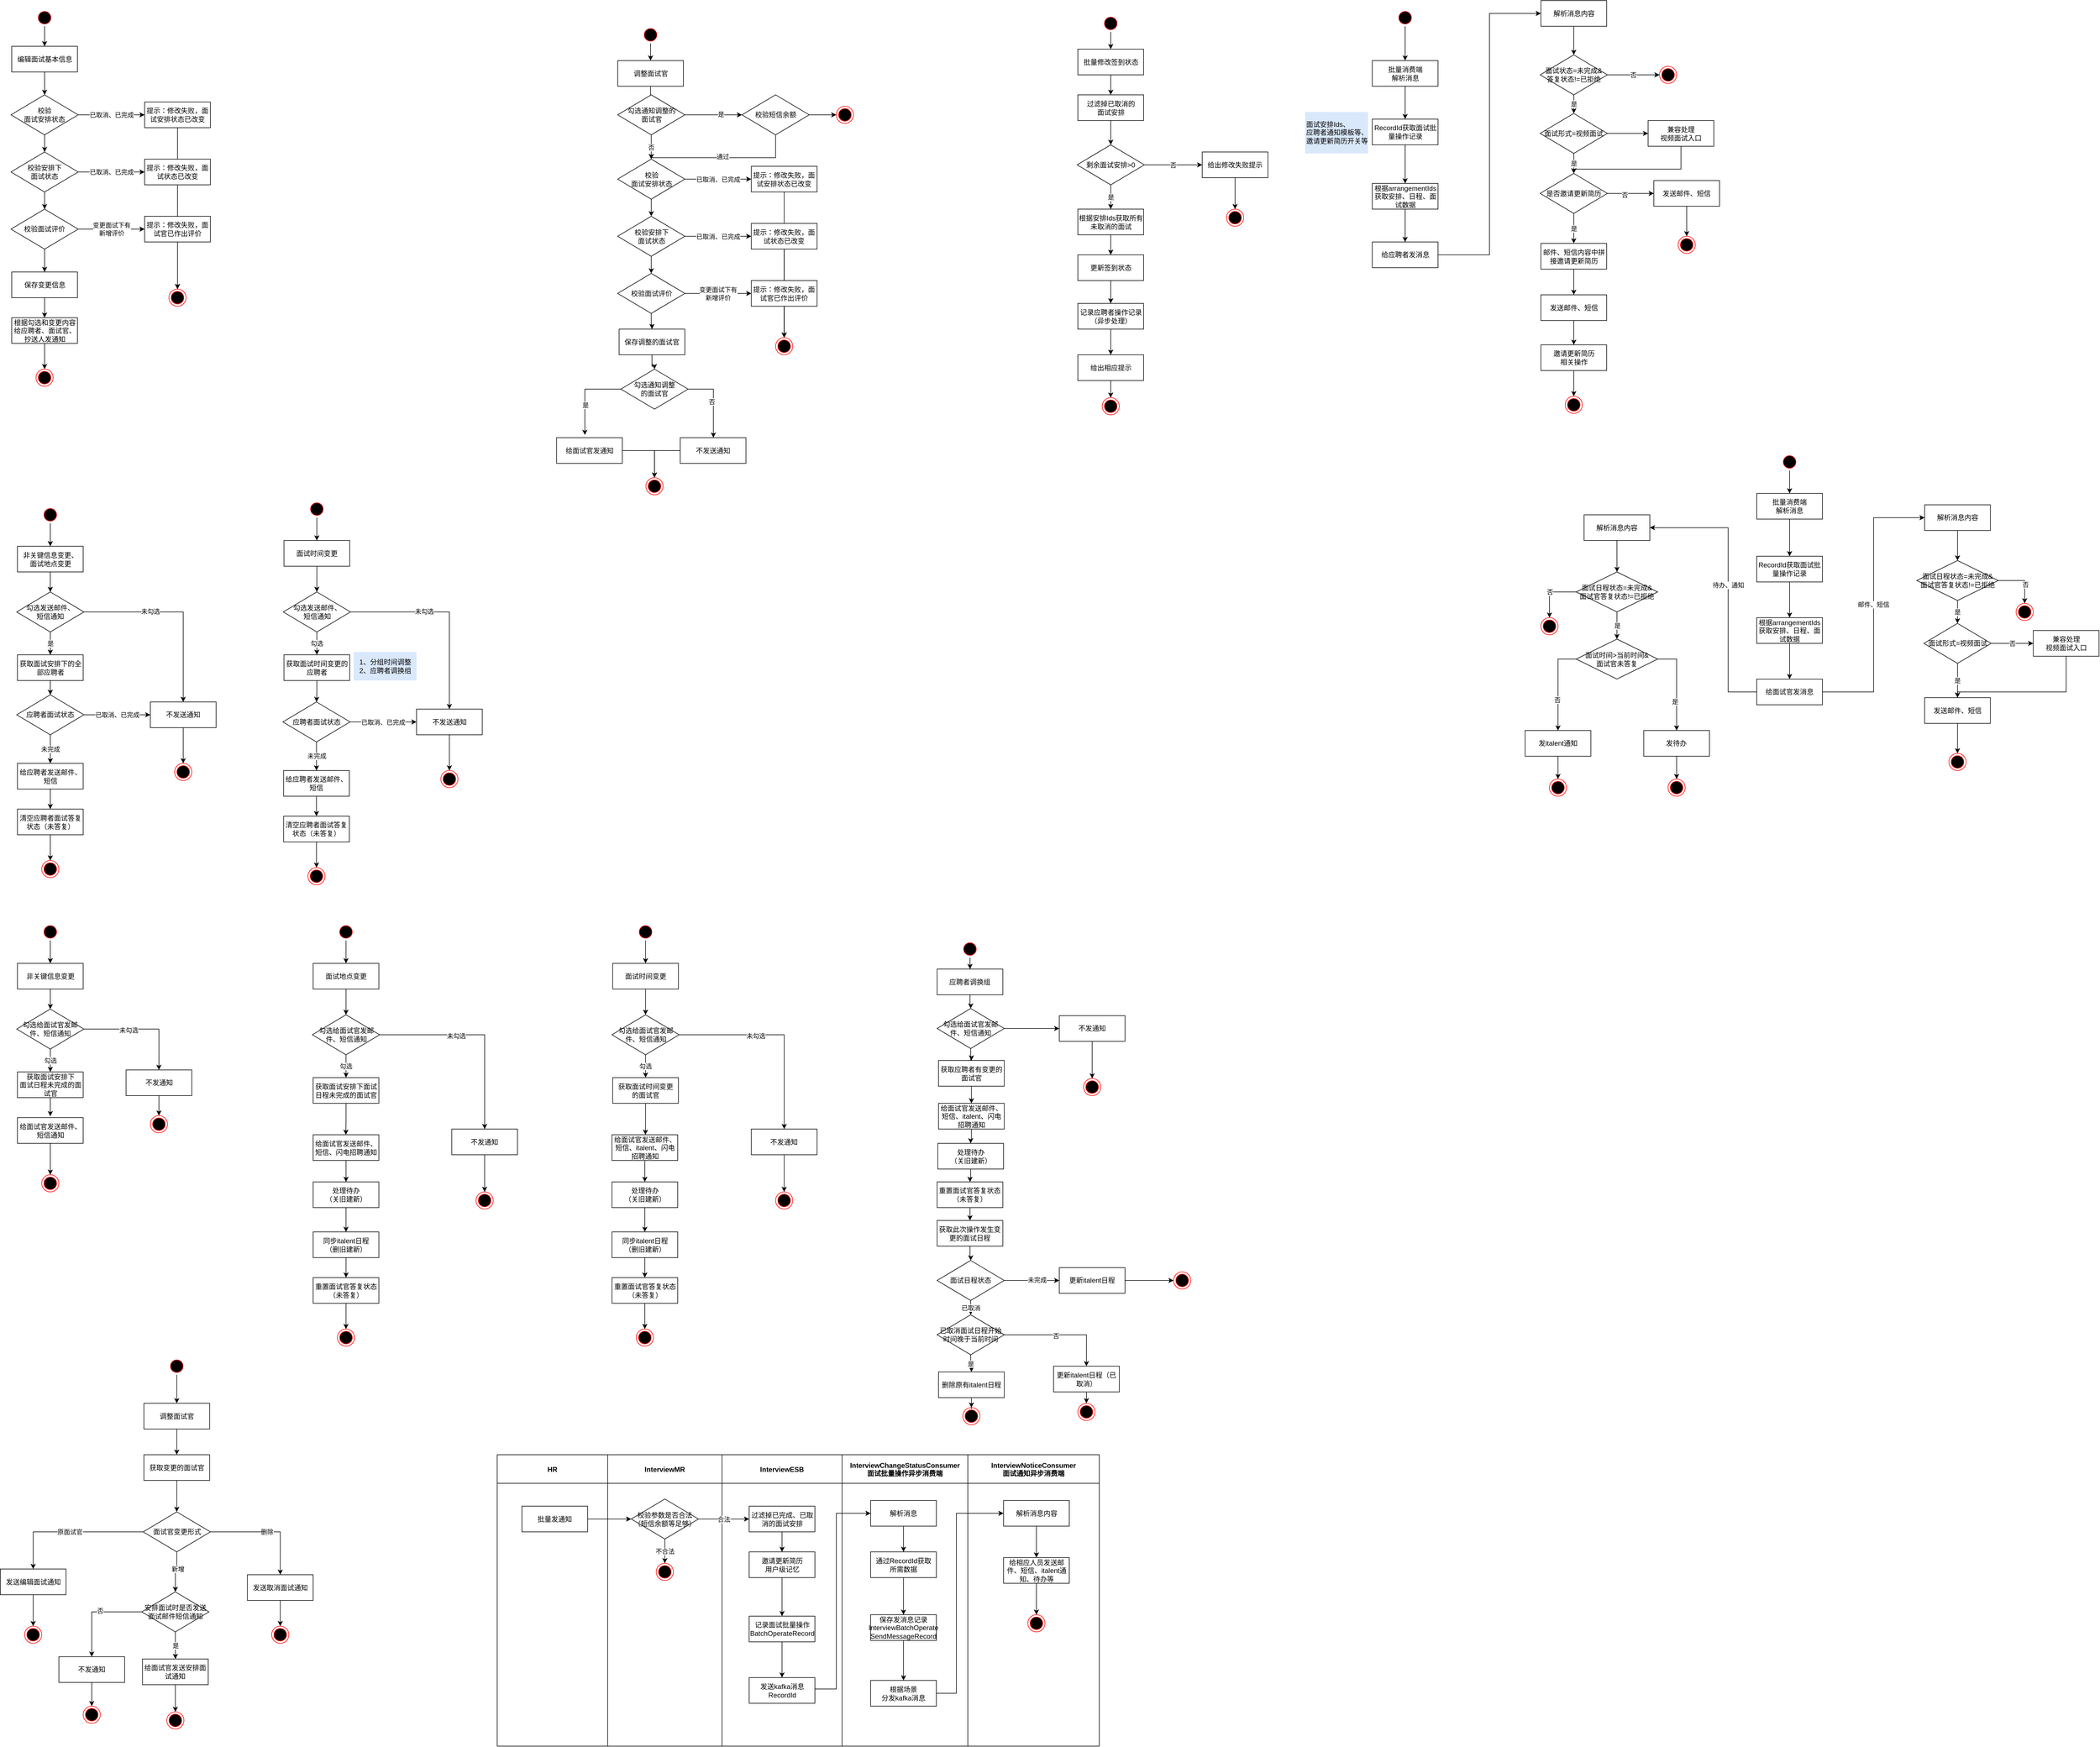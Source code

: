 <mxfile version="14.9.1" type="github">
  <diagram name="Page-1" id="e7e014a7-5840-1c2e-5031-d8a46d1fe8dd">
    <mxGraphModel dx="1422" dy="828" grid="1" gridSize="10" guides="1" tooltips="1" connect="1" arrows="1" fold="1" page="1" pageScale="1" pageWidth="1920" pageHeight="1200" background="none" math="0" shadow="0">
      <root>
        <mxCell id="0" />
        <mxCell id="1" parent="0" />
        <mxCell id="SFdsLE2ytojVS_g6Q4z1-54" value="" style="edgeStyle=orthogonalEdgeStyle;rounded=0;orthogonalLoop=1;jettySize=auto;html=1;" parent="1" source="SFdsLE2ytojVS_g6Q4z1-41" target="SFdsLE2ytojVS_g6Q4z1-47" edge="1">
          <mxGeometry relative="1" as="geometry" />
        </mxCell>
        <mxCell id="SFdsLE2ytojVS_g6Q4z1-41" value="" style="ellipse;html=1;shape=startState;fillColor=#000000;strokeColor=#ff0000;" parent="1" vertex="1">
          <mxGeometry x="130" y="30" width="30" height="30" as="geometry" />
        </mxCell>
        <mxCell id="SFdsLE2ytojVS_g6Q4z1-55" value="" style="edgeStyle=orthogonalEdgeStyle;rounded=0;orthogonalLoop=1;jettySize=auto;html=1;" parent="1" source="SFdsLE2ytojVS_g6Q4z1-47" target="SFdsLE2ytojVS_g6Q4z1-49" edge="1">
          <mxGeometry relative="1" as="geometry" />
        </mxCell>
        <mxCell id="SFdsLE2ytojVS_g6Q4z1-47" value="编辑面试基本信息&lt;br&gt;" style="rounded=0;whiteSpace=wrap;html=1;" parent="1" vertex="1">
          <mxGeometry x="87.5" y="95" width="115" height="45" as="geometry" />
        </mxCell>
        <mxCell id="SFdsLE2ytojVS_g6Q4z1-66" value="" style="edgeStyle=orthogonalEdgeStyle;rounded=0;orthogonalLoop=1;jettySize=auto;html=1;" parent="1" source="SFdsLE2ytojVS_g6Q4z1-48" target="SFdsLE2ytojVS_g6Q4z1-53" edge="1">
          <mxGeometry relative="1" as="geometry" />
        </mxCell>
        <mxCell id="SFdsLE2ytojVS_g6Q4z1-48" value="根据勾选和变更内容给应聘者、面试官、抄送人发通知" style="rounded=0;whiteSpace=wrap;html=1;" parent="1" vertex="1">
          <mxGeometry x="87.5" y="570" width="115" height="45" as="geometry" />
        </mxCell>
        <mxCell id="SFdsLE2ytojVS_g6Q4z1-56" value="" style="edgeStyle=orthogonalEdgeStyle;rounded=0;orthogonalLoop=1;jettySize=auto;html=1;" parent="1" source="SFdsLE2ytojVS_g6Q4z1-49" target="SFdsLE2ytojVS_g6Q4z1-50" edge="1">
          <mxGeometry relative="1" as="geometry" />
        </mxCell>
        <mxCell id="SFdsLE2ytojVS_g6Q4z1-58" value="已取消、已完成" style="edgeStyle=orthogonalEdgeStyle;rounded=0;orthogonalLoop=1;jettySize=auto;html=1;" parent="1" source="SFdsLE2ytojVS_g6Q4z1-49" target="SFdsLE2ytojVS_g6Q4z1-57" edge="1">
          <mxGeometry relative="1" as="geometry">
            <Array as="points">
              <mxPoint x="260" y="215" />
              <mxPoint x="260" y="215" />
            </Array>
          </mxGeometry>
        </mxCell>
        <mxCell id="SFdsLE2ytojVS_g6Q4z1-49" value="校验&lt;br&gt;面试安排状态" style="rhombus;whiteSpace=wrap;html=1;" parent="1" vertex="1">
          <mxGeometry x="86.25" y="180" width="117.5" height="70" as="geometry" />
        </mxCell>
        <mxCell id="SFdsLE2ytojVS_g6Q4z1-60" value="已取消、已完成" style="edgeStyle=orthogonalEdgeStyle;rounded=0;orthogonalLoop=1;jettySize=auto;html=1;" parent="1" source="SFdsLE2ytojVS_g6Q4z1-50" target="SFdsLE2ytojVS_g6Q4z1-59" edge="1">
          <mxGeometry relative="1" as="geometry" />
        </mxCell>
        <mxCell id="SFdsLE2ytojVS_g6Q4z1-61" value="" style="edgeStyle=orthogonalEdgeStyle;rounded=0;orthogonalLoop=1;jettySize=auto;html=1;" parent="1" source="SFdsLE2ytojVS_g6Q4z1-50" target="SFdsLE2ytojVS_g6Q4z1-51" edge="1">
          <mxGeometry relative="1" as="geometry" />
        </mxCell>
        <mxCell id="SFdsLE2ytojVS_g6Q4z1-50" value="校验安排下&lt;br&gt;面试状态" style="rhombus;whiteSpace=wrap;html=1;" parent="1" vertex="1">
          <mxGeometry x="86.25" y="280" width="117.5" height="70" as="geometry" />
        </mxCell>
        <mxCell id="SFdsLE2ytojVS_g6Q4z1-63" value="变更面试下有&lt;br&gt;新增评价" style="edgeStyle=orthogonalEdgeStyle;rounded=0;orthogonalLoop=1;jettySize=auto;html=1;" parent="1" source="SFdsLE2ytojVS_g6Q4z1-51" target="SFdsLE2ytojVS_g6Q4z1-62" edge="1">
          <mxGeometry relative="1" as="geometry" />
        </mxCell>
        <mxCell id="SFdsLE2ytojVS_g6Q4z1-64" value="" style="edgeStyle=orthogonalEdgeStyle;rounded=0;orthogonalLoop=1;jettySize=auto;html=1;" parent="1" source="SFdsLE2ytojVS_g6Q4z1-51" target="SFdsLE2ytojVS_g6Q4z1-52" edge="1">
          <mxGeometry relative="1" as="geometry" />
        </mxCell>
        <mxCell id="SFdsLE2ytojVS_g6Q4z1-51" value="校验面试评价" style="rhombus;whiteSpace=wrap;html=1;" parent="1" vertex="1">
          <mxGeometry x="86.25" y="380" width="117.5" height="70" as="geometry" />
        </mxCell>
        <mxCell id="SFdsLE2ytojVS_g6Q4z1-65" value="" style="edgeStyle=orthogonalEdgeStyle;rounded=0;orthogonalLoop=1;jettySize=auto;html=1;" parent="1" source="SFdsLE2ytojVS_g6Q4z1-52" target="SFdsLE2ytojVS_g6Q4z1-48" edge="1">
          <mxGeometry relative="1" as="geometry" />
        </mxCell>
        <mxCell id="SFdsLE2ytojVS_g6Q4z1-52" value="保存变更信息" style="rounded=0;whiteSpace=wrap;html=1;" parent="1" vertex="1">
          <mxGeometry x="87.5" y="490" width="115" height="45" as="geometry" />
        </mxCell>
        <mxCell id="SFdsLE2ytojVS_g6Q4z1-53" value="" style="ellipse;html=1;shape=endState;fillColor=#000000;strokeColor=#ff0000;" parent="1" vertex="1">
          <mxGeometry x="130" y="660" width="30" height="30" as="geometry" />
        </mxCell>
        <mxCell id="SFdsLE2ytojVS_g6Q4z1-71" style="edgeStyle=orthogonalEdgeStyle;rounded=0;orthogonalLoop=1;jettySize=auto;html=1;" parent="1" source="SFdsLE2ytojVS_g6Q4z1-57" target="SFdsLE2ytojVS_g6Q4z1-67" edge="1">
          <mxGeometry relative="1" as="geometry" />
        </mxCell>
        <mxCell id="SFdsLE2ytojVS_g6Q4z1-57" value="提示：修改失败，面试安排状态已改变" style="rounded=0;whiteSpace=wrap;html=1;" parent="1" vertex="1">
          <mxGeometry x="320" y="192.5" width="115" height="45" as="geometry" />
        </mxCell>
        <mxCell id="SFdsLE2ytojVS_g6Q4z1-69" style="edgeStyle=orthogonalEdgeStyle;rounded=0;orthogonalLoop=1;jettySize=auto;html=1;" parent="1" source="SFdsLE2ytojVS_g6Q4z1-59" target="SFdsLE2ytojVS_g6Q4z1-67" edge="1">
          <mxGeometry relative="1" as="geometry" />
        </mxCell>
        <mxCell id="SFdsLE2ytojVS_g6Q4z1-59" value="提示：修改失败，面试状态已改变" style="rounded=0;whiteSpace=wrap;html=1;" parent="1" vertex="1">
          <mxGeometry x="320" y="292.5" width="115" height="45" as="geometry" />
        </mxCell>
        <mxCell id="SFdsLE2ytojVS_g6Q4z1-68" value="" style="edgeStyle=orthogonalEdgeStyle;rounded=0;orthogonalLoop=1;jettySize=auto;html=1;" parent="1" source="SFdsLE2ytojVS_g6Q4z1-62" target="SFdsLE2ytojVS_g6Q4z1-67" edge="1">
          <mxGeometry relative="1" as="geometry" />
        </mxCell>
        <mxCell id="SFdsLE2ytojVS_g6Q4z1-62" value="提示：修改失败，面试官已作出评价" style="rounded=0;whiteSpace=wrap;html=1;" parent="1" vertex="1">
          <mxGeometry x="320" y="392.5" width="115" height="45" as="geometry" />
        </mxCell>
        <mxCell id="SFdsLE2ytojVS_g6Q4z1-67" value="" style="ellipse;html=1;shape=endState;fillColor=#000000;strokeColor=#ff0000;" parent="1" vertex="1">
          <mxGeometry x="362.5" y="520" width="30" height="30" as="geometry" />
        </mxCell>
        <mxCell id="SFdsLE2ytojVS_g6Q4z1-93" value="" style="edgeStyle=orthogonalEdgeStyle;rounded=0;orthogonalLoop=1;jettySize=auto;html=1;" parent="1" source="SFdsLE2ytojVS_g6Q4z1-72" target="SFdsLE2ytojVS_g6Q4z1-74" edge="1">
          <mxGeometry relative="1" as="geometry" />
        </mxCell>
        <mxCell id="SFdsLE2ytojVS_g6Q4z1-72" value="" style="ellipse;html=1;shape=startState;fillColor=#000000;strokeColor=#ff0000;" parent="1" vertex="1">
          <mxGeometry x="1190" y="60" width="30" height="30" as="geometry" />
        </mxCell>
        <mxCell id="SFdsLE2ytojVS_g6Q4z1-327" value="" style="edgeStyle=orthogonalEdgeStyle;rounded=0;orthogonalLoop=1;jettySize=auto;html=1;fontColor=#000000;" parent="1" source="SFdsLE2ytojVS_g6Q4z1-74" target="SFdsLE2ytojVS_g6Q4z1-286" edge="1">
          <mxGeometry relative="1" as="geometry" />
        </mxCell>
        <mxCell id="SFdsLE2ytojVS_g6Q4z1-74" value="调整面试官" style="rounded=0;whiteSpace=wrap;html=1;" parent="1" vertex="1">
          <mxGeometry x="1147.5" y="120" width="115" height="45" as="geometry" />
        </mxCell>
        <mxCell id="SFdsLE2ytojVS_g6Q4z1-75" value="" style="edgeStyle=orthogonalEdgeStyle;rounded=0;orthogonalLoop=1;jettySize=auto;html=1;" parent="1" source="SFdsLE2ytojVS_g6Q4z1-77" target="SFdsLE2ytojVS_g6Q4z1-80" edge="1">
          <mxGeometry relative="1" as="geometry" />
        </mxCell>
        <mxCell id="SFdsLE2ytojVS_g6Q4z1-76" value="已取消、已完成" style="edgeStyle=orthogonalEdgeStyle;rounded=0;orthogonalLoop=1;jettySize=auto;html=1;" parent="1" source="SFdsLE2ytojVS_g6Q4z1-77" target="SFdsLE2ytojVS_g6Q4z1-83" edge="1">
          <mxGeometry relative="1" as="geometry">
            <Array as="points">
              <mxPoint x="1321.25" y="327.5" />
              <mxPoint x="1321.25" y="327.5" />
            </Array>
          </mxGeometry>
        </mxCell>
        <mxCell id="SFdsLE2ytojVS_g6Q4z1-77" value="校验&lt;br&gt;面试安排状态" style="rhombus;whiteSpace=wrap;html=1;" parent="1" vertex="1">
          <mxGeometry x="1147.5" y="292.5" width="117.5" height="70" as="geometry" />
        </mxCell>
        <mxCell id="SFdsLE2ytojVS_g6Q4z1-78" value="已取消、已完成" style="edgeStyle=orthogonalEdgeStyle;rounded=0;orthogonalLoop=1;jettySize=auto;html=1;" parent="1" source="SFdsLE2ytojVS_g6Q4z1-80" target="SFdsLE2ytojVS_g6Q4z1-84" edge="1">
          <mxGeometry relative="1" as="geometry" />
        </mxCell>
        <mxCell id="SFdsLE2ytojVS_g6Q4z1-79" value="" style="edgeStyle=orthogonalEdgeStyle;rounded=0;orthogonalLoop=1;jettySize=auto;html=1;" parent="1" source="SFdsLE2ytojVS_g6Q4z1-80" target="SFdsLE2ytojVS_g6Q4z1-82" edge="1">
          <mxGeometry relative="1" as="geometry" />
        </mxCell>
        <mxCell id="SFdsLE2ytojVS_g6Q4z1-80" value="校验安排下&lt;br&gt;面试状态" style="rhombus;whiteSpace=wrap;html=1;" parent="1" vertex="1">
          <mxGeometry x="1147.5" y="392.5" width="117.5" height="70" as="geometry" />
        </mxCell>
        <mxCell id="SFdsLE2ytojVS_g6Q4z1-81" value="变更面试下有&lt;br&gt;新增评价" style="edgeStyle=orthogonalEdgeStyle;rounded=0;orthogonalLoop=1;jettySize=auto;html=1;" parent="1" source="SFdsLE2ytojVS_g6Q4z1-82" target="SFdsLE2ytojVS_g6Q4z1-85" edge="1">
          <mxGeometry relative="1" as="geometry" />
        </mxCell>
        <mxCell id="SFdsLE2ytojVS_g6Q4z1-103" value="" style="edgeStyle=orthogonalEdgeStyle;rounded=0;orthogonalLoop=1;jettySize=auto;html=1;" parent="1" source="SFdsLE2ytojVS_g6Q4z1-82" target="SFdsLE2ytojVS_g6Q4z1-95" edge="1">
          <mxGeometry relative="1" as="geometry" />
        </mxCell>
        <mxCell id="SFdsLE2ytojVS_g6Q4z1-82" value="校验面试评价" style="rhombus;whiteSpace=wrap;html=1;" parent="1" vertex="1">
          <mxGeometry x="1147.5" y="492.5" width="117.5" height="70" as="geometry" />
        </mxCell>
        <mxCell id="SFdsLE2ytojVS_g6Q4z1-89" style="edgeStyle=orthogonalEdgeStyle;rounded=0;orthogonalLoop=1;jettySize=auto;html=1;entryX=0.5;entryY=0;entryDx=0;entryDy=0;" parent="1" source="SFdsLE2ytojVS_g6Q4z1-83" target="SFdsLE2ytojVS_g6Q4z1-86" edge="1">
          <mxGeometry relative="1" as="geometry" />
        </mxCell>
        <mxCell id="SFdsLE2ytojVS_g6Q4z1-83" value="提示：修改失败，面试安排状态已改变" style="rounded=0;whiteSpace=wrap;html=1;" parent="1" vertex="1">
          <mxGeometry x="1381.25" y="305" width="115" height="45" as="geometry" />
        </mxCell>
        <mxCell id="SFdsLE2ytojVS_g6Q4z1-88" style="edgeStyle=orthogonalEdgeStyle;rounded=0;orthogonalLoop=1;jettySize=auto;html=1;" parent="1" source="SFdsLE2ytojVS_g6Q4z1-84" target="SFdsLE2ytojVS_g6Q4z1-86" edge="1">
          <mxGeometry relative="1" as="geometry" />
        </mxCell>
        <mxCell id="SFdsLE2ytojVS_g6Q4z1-84" value="提示：修改失败，面试状态已改变" style="rounded=0;whiteSpace=wrap;html=1;" parent="1" vertex="1">
          <mxGeometry x="1381.25" y="405" width="115" height="45" as="geometry" />
        </mxCell>
        <mxCell id="SFdsLE2ytojVS_g6Q4z1-87" value="" style="edgeStyle=orthogonalEdgeStyle;rounded=0;orthogonalLoop=1;jettySize=auto;html=1;" parent="1" source="SFdsLE2ytojVS_g6Q4z1-85" target="SFdsLE2ytojVS_g6Q4z1-86" edge="1">
          <mxGeometry relative="1" as="geometry" />
        </mxCell>
        <mxCell id="SFdsLE2ytojVS_g6Q4z1-85" value="提示：修改失败，面试官已作出评价" style="rounded=0;whiteSpace=wrap;html=1;" parent="1" vertex="1">
          <mxGeometry x="1381.25" y="505" width="115" height="45" as="geometry" />
        </mxCell>
        <mxCell id="SFdsLE2ytojVS_g6Q4z1-86" value="" style="ellipse;html=1;shape=endState;fillColor=#000000;strokeColor=#ff0000;" parent="1" vertex="1">
          <mxGeometry x="1423.75" y="605" width="30" height="30" as="geometry" />
        </mxCell>
        <mxCell id="SFdsLE2ytojVS_g6Q4z1-104" value="" style="edgeStyle=orthogonalEdgeStyle;rounded=0;orthogonalLoop=1;jettySize=auto;html=1;" parent="1" source="SFdsLE2ytojVS_g6Q4z1-95" target="SFdsLE2ytojVS_g6Q4z1-96" edge="1">
          <mxGeometry relative="1" as="geometry" />
        </mxCell>
        <mxCell id="SFdsLE2ytojVS_g6Q4z1-95" value="保存调整的面试官" style="rounded=0;whiteSpace=wrap;html=1;" parent="1" vertex="1">
          <mxGeometry x="1150" y="590" width="115" height="45" as="geometry" />
        </mxCell>
        <mxCell id="SFdsLE2ytojVS_g6Q4z1-109" style="edgeStyle=orthogonalEdgeStyle;rounded=0;orthogonalLoop=1;jettySize=auto;html=1;" parent="1" source="SFdsLE2ytojVS_g6Q4z1-96" target="SFdsLE2ytojVS_g6Q4z1-108" edge="1">
          <mxGeometry relative="1" as="geometry">
            <Array as="points">
              <mxPoint x="1314.88" y="695" />
            </Array>
          </mxGeometry>
        </mxCell>
        <mxCell id="SFdsLE2ytojVS_g6Q4z1-110" value="否" style="edgeLabel;html=1;align=center;verticalAlign=middle;resizable=0;points=[];" parent="SFdsLE2ytojVS_g6Q4z1-109" vertex="1" connectable="0">
          <mxGeometry x="0.028" y="-3" relative="1" as="geometry">
            <mxPoint as="offset" />
          </mxGeometry>
        </mxCell>
        <mxCell id="SFdsLE2ytojVS_g6Q4z1-111" style="edgeStyle=orthogonalEdgeStyle;rounded=0;orthogonalLoop=1;jettySize=auto;html=1;entryX=0.43;entryY=-0.107;entryDx=0;entryDy=0;entryPerimeter=0;" parent="1" source="SFdsLE2ytojVS_g6Q4z1-96" target="SFdsLE2ytojVS_g6Q4z1-98" edge="1">
          <mxGeometry relative="1" as="geometry">
            <Array as="points">
              <mxPoint x="1089.88" y="695" />
            </Array>
          </mxGeometry>
        </mxCell>
        <mxCell id="SFdsLE2ytojVS_g6Q4z1-112" value="是" style="edgeLabel;html=1;align=center;verticalAlign=middle;resizable=0;points=[];" parent="SFdsLE2ytojVS_g6Q4z1-111" vertex="1" connectable="0">
          <mxGeometry x="0.274" y="1" relative="1" as="geometry">
            <mxPoint as="offset" />
          </mxGeometry>
        </mxCell>
        <mxCell id="SFdsLE2ytojVS_g6Q4z1-96" value="勾选通知调整&lt;br&gt;的面试官" style="rhombus;whiteSpace=wrap;html=1;" parent="1" vertex="1">
          <mxGeometry x="1153.13" y="660" width="117.5" height="70" as="geometry" />
        </mxCell>
        <mxCell id="U0ymZwaYGCfwbB4ao4K9-2" style="edgeStyle=orthogonalEdgeStyle;rounded=0;orthogonalLoop=1;jettySize=auto;html=1;entryX=0.5;entryY=0;entryDx=0;entryDy=0;" edge="1" parent="1" source="SFdsLE2ytojVS_g6Q4z1-98" target="SFdsLE2ytojVS_g6Q4z1-106">
          <mxGeometry relative="1" as="geometry" />
        </mxCell>
        <mxCell id="SFdsLE2ytojVS_g6Q4z1-98" value="给面试官发通知" style="rounded=0;whiteSpace=wrap;html=1;" parent="1" vertex="1">
          <mxGeometry x="1040.63" y="780" width="115" height="45" as="geometry" />
        </mxCell>
        <mxCell id="SFdsLE2ytojVS_g6Q4z1-106" value="" style="ellipse;html=1;shape=endState;fillColor=#000000;strokeColor=#ff0000;" parent="1" vertex="1">
          <mxGeometry x="1196.88" y="850" width="30" height="30" as="geometry" />
        </mxCell>
        <mxCell id="U0ymZwaYGCfwbB4ao4K9-1" style="edgeStyle=orthogonalEdgeStyle;rounded=0;orthogonalLoop=1;jettySize=auto;html=1;entryX=0.5;entryY=0;entryDx=0;entryDy=0;" edge="1" parent="1" source="SFdsLE2ytojVS_g6Q4z1-108" target="SFdsLE2ytojVS_g6Q4z1-106">
          <mxGeometry relative="1" as="geometry" />
        </mxCell>
        <mxCell id="SFdsLE2ytojVS_g6Q4z1-108" value="不发送通知" style="rounded=0;whiteSpace=wrap;html=1;" parent="1" vertex="1">
          <mxGeometry x="1256.88" y="780" width="115" height="45" as="geometry" />
        </mxCell>
        <mxCell id="SFdsLE2ytojVS_g6Q4z1-125" value="" style="edgeStyle=orthogonalEdgeStyle;rounded=0;orthogonalLoop=1;jettySize=auto;html=1;" parent="1" source="SFdsLE2ytojVS_g6Q4z1-116" target="SFdsLE2ytojVS_g6Q4z1-118" edge="1">
          <mxGeometry relative="1" as="geometry" />
        </mxCell>
        <mxCell id="SFdsLE2ytojVS_g6Q4z1-116" value="" style="ellipse;html=1;shape=startState;fillColor=#000000;strokeColor=#ff0000;" parent="1" vertex="1">
          <mxGeometry x="140" y="900" width="30" height="30" as="geometry" />
        </mxCell>
        <mxCell id="SFdsLE2ytojVS_g6Q4z1-126" value="" style="edgeStyle=orthogonalEdgeStyle;rounded=0;orthogonalLoop=1;jettySize=auto;html=1;" parent="1" source="SFdsLE2ytojVS_g6Q4z1-118" target="SFdsLE2ytojVS_g6Q4z1-122" edge="1">
          <mxGeometry relative="1" as="geometry" />
        </mxCell>
        <mxCell id="SFdsLE2ytojVS_g6Q4z1-118" value="非关键信息变更、&lt;br&gt;面试地点变更" style="rounded=0;whiteSpace=wrap;html=1;" parent="1" vertex="1">
          <mxGeometry x="97.5" y="970" width="115" height="45" as="geometry" />
        </mxCell>
        <mxCell id="SFdsLE2ytojVS_g6Q4z1-128" value="" style="edgeStyle=orthogonalEdgeStyle;rounded=0;orthogonalLoop=1;jettySize=auto;html=1;" parent="1" source="SFdsLE2ytojVS_g6Q4z1-119" target="SFdsLE2ytojVS_g6Q4z1-120" edge="1">
          <mxGeometry relative="1" as="geometry" />
        </mxCell>
        <mxCell id="SFdsLE2ytojVS_g6Q4z1-119" value="获取面试安排下的全部应聘者" style="rounded=0;whiteSpace=wrap;html=1;" parent="1" vertex="1">
          <mxGeometry x="97.5" y="1160" width="115" height="45" as="geometry" />
        </mxCell>
        <mxCell id="SFdsLE2ytojVS_g6Q4z1-129" value="未完成" style="edgeStyle=orthogonalEdgeStyle;rounded=0;orthogonalLoop=1;jettySize=auto;html=1;" parent="1" source="SFdsLE2ytojVS_g6Q4z1-120" target="SFdsLE2ytojVS_g6Q4z1-121" edge="1">
          <mxGeometry relative="1" as="geometry" />
        </mxCell>
        <mxCell id="SFdsLE2ytojVS_g6Q4z1-136" value="已取消、已完成" style="edgeStyle=orthogonalEdgeStyle;rounded=0;orthogonalLoop=1;jettySize=auto;html=1;" parent="1" source="SFdsLE2ytojVS_g6Q4z1-120" target="SFdsLE2ytojVS_g6Q4z1-133" edge="1">
          <mxGeometry relative="1" as="geometry" />
        </mxCell>
        <mxCell id="SFdsLE2ytojVS_g6Q4z1-120" value="应聘者面试状态" style="rhombus;whiteSpace=wrap;html=1;" parent="1" vertex="1">
          <mxGeometry x="96.25" y="1230" width="117.5" height="70" as="geometry" />
        </mxCell>
        <mxCell id="SFdsLE2ytojVS_g6Q4z1-131" value="" style="edgeStyle=orthogonalEdgeStyle;rounded=0;orthogonalLoop=1;jettySize=auto;html=1;" parent="1" source="SFdsLE2ytojVS_g6Q4z1-121" target="SFdsLE2ytojVS_g6Q4z1-123" edge="1">
          <mxGeometry relative="1" as="geometry" />
        </mxCell>
        <mxCell id="SFdsLE2ytojVS_g6Q4z1-121" value="给应聘者发送邮件、短信" style="rounded=0;whiteSpace=wrap;html=1;" parent="1" vertex="1">
          <mxGeometry x="97.5" y="1350" width="115" height="45" as="geometry" />
        </mxCell>
        <mxCell id="SFdsLE2ytojVS_g6Q4z1-127" value="是" style="edgeStyle=orthogonalEdgeStyle;rounded=0;orthogonalLoop=1;jettySize=auto;html=1;" parent="1" source="SFdsLE2ytojVS_g6Q4z1-122" target="SFdsLE2ytojVS_g6Q4z1-119" edge="1">
          <mxGeometry relative="1" as="geometry" />
        </mxCell>
        <mxCell id="SFdsLE2ytojVS_g6Q4z1-134" style="edgeStyle=orthogonalEdgeStyle;rounded=0;orthogonalLoop=1;jettySize=auto;html=1;" parent="1" source="SFdsLE2ytojVS_g6Q4z1-122" target="SFdsLE2ytojVS_g6Q4z1-133" edge="1">
          <mxGeometry relative="1" as="geometry" />
        </mxCell>
        <mxCell id="SFdsLE2ytojVS_g6Q4z1-135" value="未勾选" style="edgeLabel;html=1;align=center;verticalAlign=middle;resizable=0;points=[];" parent="SFdsLE2ytojVS_g6Q4z1-134" vertex="1" connectable="0">
          <mxGeometry x="-0.303" y="1" relative="1" as="geometry">
            <mxPoint as="offset" />
          </mxGeometry>
        </mxCell>
        <mxCell id="SFdsLE2ytojVS_g6Q4z1-122" value="勾选发送邮件、&lt;br&gt;短信通知" style="rhombus;whiteSpace=wrap;html=1;" parent="1" vertex="1">
          <mxGeometry x="96.25" y="1050" width="117.5" height="70" as="geometry" />
        </mxCell>
        <mxCell id="SFdsLE2ytojVS_g6Q4z1-132" value="" style="edgeStyle=orthogonalEdgeStyle;rounded=0;orthogonalLoop=1;jettySize=auto;html=1;" parent="1" source="SFdsLE2ytojVS_g6Q4z1-123" target="SFdsLE2ytojVS_g6Q4z1-124" edge="1">
          <mxGeometry relative="1" as="geometry" />
        </mxCell>
        <mxCell id="SFdsLE2ytojVS_g6Q4z1-123" value="清空应聘者面试答复状态（未答复）" style="rounded=0;whiteSpace=wrap;html=1;" parent="1" vertex="1">
          <mxGeometry x="97.5" y="1430" width="115" height="45" as="geometry" />
        </mxCell>
        <mxCell id="SFdsLE2ytojVS_g6Q4z1-124" value="" style="ellipse;html=1;shape=endState;fillColor=#000000;strokeColor=#ff0000;" parent="1" vertex="1">
          <mxGeometry x="140" y="1520" width="30" height="30" as="geometry" />
        </mxCell>
        <mxCell id="SFdsLE2ytojVS_g6Q4z1-140" value="" style="edgeStyle=orthogonalEdgeStyle;rounded=0;orthogonalLoop=1;jettySize=auto;html=1;" parent="1" source="SFdsLE2ytojVS_g6Q4z1-133" target="SFdsLE2ytojVS_g6Q4z1-137" edge="1">
          <mxGeometry relative="1" as="geometry" />
        </mxCell>
        <mxCell id="SFdsLE2ytojVS_g6Q4z1-133" value="不发送通知" style="rounded=0;whiteSpace=wrap;html=1;" parent="1" vertex="1">
          <mxGeometry x="330" y="1242.5" width="115" height="45" as="geometry" />
        </mxCell>
        <mxCell id="SFdsLE2ytojVS_g6Q4z1-137" value="" style="ellipse;html=1;shape=endState;fillColor=#000000;strokeColor=#ff0000;" parent="1" vertex="1">
          <mxGeometry x="372.5" y="1350" width="30" height="30" as="geometry" />
        </mxCell>
        <mxCell id="SFdsLE2ytojVS_g6Q4z1-157" value="" style="edgeStyle=orthogonalEdgeStyle;rounded=0;orthogonalLoop=1;jettySize=auto;html=1;" parent="1" source="SFdsLE2ytojVS_g6Q4z1-141" target="SFdsLE2ytojVS_g6Q4z1-143" edge="1">
          <mxGeometry relative="1" as="geometry" />
        </mxCell>
        <mxCell id="SFdsLE2ytojVS_g6Q4z1-141" value="" style="ellipse;html=1;shape=startState;fillColor=#000000;strokeColor=#ff0000;" parent="1" vertex="1">
          <mxGeometry x="606.25" y="890" width="30" height="30" as="geometry" />
        </mxCell>
        <mxCell id="SFdsLE2ytojVS_g6Q4z1-158" value="" style="edgeStyle=orthogonalEdgeStyle;rounded=0;orthogonalLoop=1;jettySize=auto;html=1;" parent="1" source="SFdsLE2ytojVS_g6Q4z1-143" target="SFdsLE2ytojVS_g6Q4z1-144" edge="1">
          <mxGeometry relative="1" as="geometry" />
        </mxCell>
        <mxCell id="SFdsLE2ytojVS_g6Q4z1-143" value="面试时间变更" style="rounded=0;whiteSpace=wrap;html=1;" parent="1" vertex="1">
          <mxGeometry x="563.75" y="960" width="115" height="45" as="geometry" />
        </mxCell>
        <mxCell id="SFdsLE2ytojVS_g6Q4z1-159" value="勾选" style="edgeStyle=orthogonalEdgeStyle;rounded=0;orthogonalLoop=1;jettySize=auto;html=1;" parent="1" source="SFdsLE2ytojVS_g6Q4z1-144" target="SFdsLE2ytojVS_g6Q4z1-145" edge="1">
          <mxGeometry relative="1" as="geometry" />
        </mxCell>
        <mxCell id="SFdsLE2ytojVS_g6Q4z1-161" style="edgeStyle=orthogonalEdgeStyle;rounded=0;orthogonalLoop=1;jettySize=auto;html=1;" parent="1" source="SFdsLE2ytojVS_g6Q4z1-144" target="SFdsLE2ytojVS_g6Q4z1-155" edge="1">
          <mxGeometry relative="1" as="geometry" />
        </mxCell>
        <mxCell id="SFdsLE2ytojVS_g6Q4z1-162" value="未勾选" style="edgeLabel;html=1;align=center;verticalAlign=middle;resizable=0;points=[];" parent="SFdsLE2ytojVS_g6Q4z1-161" vertex="1" connectable="0">
          <mxGeometry x="-0.247" y="1" relative="1" as="geometry">
            <mxPoint as="offset" />
          </mxGeometry>
        </mxCell>
        <mxCell id="SFdsLE2ytojVS_g6Q4z1-144" value="勾选发送邮件、&lt;br&gt;短信通知" style="rhombus;whiteSpace=wrap;html=1;" parent="1" vertex="1">
          <mxGeometry x="562.5" y="1050" width="117.5" height="70" as="geometry" />
        </mxCell>
        <mxCell id="SFdsLE2ytojVS_g6Q4z1-160" value="" style="edgeStyle=orthogonalEdgeStyle;rounded=0;orthogonalLoop=1;jettySize=auto;html=1;" parent="1" source="SFdsLE2ytojVS_g6Q4z1-145" target="SFdsLE2ytojVS_g6Q4z1-148" edge="1">
          <mxGeometry relative="1" as="geometry" />
        </mxCell>
        <mxCell id="SFdsLE2ytojVS_g6Q4z1-145" value="获取面试时间变更的应聘者" style="rounded=0;whiteSpace=wrap;html=1;" parent="1" vertex="1">
          <mxGeometry x="563.75" y="1160" width="115" height="45" as="geometry" />
        </mxCell>
        <mxCell id="SFdsLE2ytojVS_g6Q4z1-146" value="未完成" style="edgeStyle=orthogonalEdgeStyle;rounded=0;orthogonalLoop=1;jettySize=auto;html=1;" parent="1" source="SFdsLE2ytojVS_g6Q4z1-148" target="SFdsLE2ytojVS_g6Q4z1-150" edge="1">
          <mxGeometry relative="1" as="geometry" />
        </mxCell>
        <mxCell id="SFdsLE2ytojVS_g6Q4z1-147" value="已取消、已完成" style="edgeStyle=orthogonalEdgeStyle;rounded=0;orthogonalLoop=1;jettySize=auto;html=1;" parent="1" source="SFdsLE2ytojVS_g6Q4z1-148" target="SFdsLE2ytojVS_g6Q4z1-155" edge="1">
          <mxGeometry relative="1" as="geometry" />
        </mxCell>
        <mxCell id="SFdsLE2ytojVS_g6Q4z1-148" value="应聘者面试状态" style="rhombus;whiteSpace=wrap;html=1;" parent="1" vertex="1">
          <mxGeometry x="561.88" y="1242.5" width="117.5" height="70" as="geometry" />
        </mxCell>
        <mxCell id="SFdsLE2ytojVS_g6Q4z1-149" value="" style="edgeStyle=orthogonalEdgeStyle;rounded=0;orthogonalLoop=1;jettySize=auto;html=1;" parent="1" source="SFdsLE2ytojVS_g6Q4z1-150" target="SFdsLE2ytojVS_g6Q4z1-152" edge="1">
          <mxGeometry relative="1" as="geometry" />
        </mxCell>
        <mxCell id="SFdsLE2ytojVS_g6Q4z1-150" value="给应聘者发送邮件、短信" style="rounded=0;whiteSpace=wrap;html=1;" parent="1" vertex="1">
          <mxGeometry x="563.13" y="1362.5" width="115" height="45" as="geometry" />
        </mxCell>
        <mxCell id="SFdsLE2ytojVS_g6Q4z1-151" value="" style="edgeStyle=orthogonalEdgeStyle;rounded=0;orthogonalLoop=1;jettySize=auto;html=1;" parent="1" source="SFdsLE2ytojVS_g6Q4z1-152" target="SFdsLE2ytojVS_g6Q4z1-153" edge="1">
          <mxGeometry relative="1" as="geometry" />
        </mxCell>
        <mxCell id="SFdsLE2ytojVS_g6Q4z1-152" value="清空应聘者面试答复状态（未答复）" style="rounded=0;whiteSpace=wrap;html=1;" parent="1" vertex="1">
          <mxGeometry x="563.13" y="1442.5" width="115" height="45" as="geometry" />
        </mxCell>
        <mxCell id="SFdsLE2ytojVS_g6Q4z1-153" value="" style="ellipse;html=1;shape=endState;fillColor=#000000;strokeColor=#ff0000;" parent="1" vertex="1">
          <mxGeometry x="605.63" y="1532.5" width="30" height="30" as="geometry" />
        </mxCell>
        <mxCell id="SFdsLE2ytojVS_g6Q4z1-154" value="" style="edgeStyle=orthogonalEdgeStyle;rounded=0;orthogonalLoop=1;jettySize=auto;html=1;" parent="1" source="SFdsLE2ytojVS_g6Q4z1-155" target="SFdsLE2ytojVS_g6Q4z1-156" edge="1">
          <mxGeometry relative="1" as="geometry" />
        </mxCell>
        <mxCell id="SFdsLE2ytojVS_g6Q4z1-155" value="不发送通知" style="rounded=0;whiteSpace=wrap;html=1;" parent="1" vertex="1">
          <mxGeometry x="795.63" y="1255" width="115" height="45" as="geometry" />
        </mxCell>
        <mxCell id="SFdsLE2ytojVS_g6Q4z1-156" value="" style="ellipse;html=1;shape=endState;fillColor=#000000;strokeColor=#ff0000;" parent="1" vertex="1">
          <mxGeometry x="838.13" y="1362.5" width="30" height="30" as="geometry" />
        </mxCell>
        <mxCell id="SFdsLE2ytojVS_g6Q4z1-163" value="1、分组时间调整&lt;br&gt;2、应聘者调换组" style="text;align=center;verticalAlign=middle;rounded=0;fillColor=#dae8fc;whiteSpace=wrap;html=1;" parent="1" vertex="1">
          <mxGeometry x="685.63" y="1155" width="110" height="50" as="geometry" />
        </mxCell>
        <mxCell id="SFdsLE2ytojVS_g6Q4z1-173" value="" style="edgeStyle=orthogonalEdgeStyle;rounded=0;orthogonalLoop=1;jettySize=auto;html=1;fontColor=#000000;" parent="1" source="SFdsLE2ytojVS_g6Q4z1-164" target="SFdsLE2ytojVS_g6Q4z1-166" edge="1">
          <mxGeometry relative="1" as="geometry" />
        </mxCell>
        <mxCell id="SFdsLE2ytojVS_g6Q4z1-164" value="" style="ellipse;html=1;shape=startState;fillColor=#000000;strokeColor=#ff0000;fontColor=#000000;" parent="1" vertex="1">
          <mxGeometry x="140" y="1630" width="30" height="30" as="geometry" />
        </mxCell>
        <mxCell id="SFdsLE2ytojVS_g6Q4z1-174" value="" style="edgeStyle=orthogonalEdgeStyle;rounded=0;orthogonalLoop=1;jettySize=auto;html=1;fontColor=#000000;" parent="1" source="SFdsLE2ytojVS_g6Q4z1-166" target="SFdsLE2ytojVS_g6Q4z1-167" edge="1">
          <mxGeometry relative="1" as="geometry" />
        </mxCell>
        <mxCell id="SFdsLE2ytojVS_g6Q4z1-166" value="非关键信息变更" style="rounded=0;whiteSpace=wrap;html=1;" parent="1" vertex="1">
          <mxGeometry x="97.5" y="1700" width="115" height="45" as="geometry" />
        </mxCell>
        <mxCell id="SFdsLE2ytojVS_g6Q4z1-175" value="勾选" style="edgeStyle=orthogonalEdgeStyle;rounded=0;orthogonalLoop=1;jettySize=auto;html=1;fontColor=#000000;" parent="1" source="SFdsLE2ytojVS_g6Q4z1-167" target="SFdsLE2ytojVS_g6Q4z1-168" edge="1">
          <mxGeometry relative="1" as="geometry" />
        </mxCell>
        <mxCell id="SFdsLE2ytojVS_g6Q4z1-180" style="edgeStyle=orthogonalEdgeStyle;rounded=0;orthogonalLoop=1;jettySize=auto;html=1;fontColor=#000000;" parent="1" source="SFdsLE2ytojVS_g6Q4z1-167" target="SFdsLE2ytojVS_g6Q4z1-171" edge="1">
          <mxGeometry relative="1" as="geometry" />
        </mxCell>
        <mxCell id="SFdsLE2ytojVS_g6Q4z1-181" value="未勾选" style="edgeLabel;html=1;align=center;verticalAlign=middle;resizable=0;points=[];fontColor=#000000;" parent="SFdsLE2ytojVS_g6Q4z1-180" vertex="1" connectable="0">
          <mxGeometry x="-0.235" y="-2" relative="1" as="geometry">
            <mxPoint as="offset" />
          </mxGeometry>
        </mxCell>
        <mxCell id="SFdsLE2ytojVS_g6Q4z1-167" value="勾选给面试官发邮件、短信通知" style="rhombus;whiteSpace=wrap;html=1;" parent="1" vertex="1">
          <mxGeometry x="96.25" y="1780" width="117.5" height="70" as="geometry" />
        </mxCell>
        <mxCell id="SFdsLE2ytojVS_g6Q4z1-176" value="" style="edgeStyle=orthogonalEdgeStyle;rounded=0;orthogonalLoop=1;jettySize=auto;html=1;fontColor=#000000;" parent="1" source="SFdsLE2ytojVS_g6Q4z1-168" edge="1">
          <mxGeometry relative="1" as="geometry">
            <mxPoint x="155.1" y="1967.56" as="targetPoint" />
          </mxGeometry>
        </mxCell>
        <mxCell id="SFdsLE2ytojVS_g6Q4z1-168" value="获取面试安排下&lt;br&gt;面试日程未完成的面试官" style="rounded=0;whiteSpace=wrap;html=1;" parent="1" vertex="1">
          <mxGeometry x="97.5" y="1890" width="115" height="45" as="geometry" />
        </mxCell>
        <mxCell id="SFdsLE2ytojVS_g6Q4z1-182" value="" style="edgeStyle=orthogonalEdgeStyle;rounded=0;orthogonalLoop=1;jettySize=auto;html=1;fontColor=#000000;" parent="1" source="SFdsLE2ytojVS_g6Q4z1-170" target="SFdsLE2ytojVS_g6Q4z1-172" edge="1">
          <mxGeometry relative="1" as="geometry" />
        </mxCell>
        <mxCell id="SFdsLE2ytojVS_g6Q4z1-170" value="给面试官发送邮件、短信通知" style="rounded=0;whiteSpace=wrap;html=1;" parent="1" vertex="1">
          <mxGeometry x="97.5" y="1970" width="115" height="45" as="geometry" />
        </mxCell>
        <mxCell id="SFdsLE2ytojVS_g6Q4z1-184" value="" style="edgeStyle=orthogonalEdgeStyle;rounded=0;orthogonalLoop=1;jettySize=auto;html=1;fontColor=#000000;" parent="1" source="SFdsLE2ytojVS_g6Q4z1-171" target="SFdsLE2ytojVS_g6Q4z1-183" edge="1">
          <mxGeometry relative="1" as="geometry" />
        </mxCell>
        <mxCell id="SFdsLE2ytojVS_g6Q4z1-171" value="不发通知" style="rounded=0;whiteSpace=wrap;html=1;" parent="1" vertex="1">
          <mxGeometry x="287.5" y="1886.5" width="115" height="45" as="geometry" />
        </mxCell>
        <mxCell id="SFdsLE2ytojVS_g6Q4z1-172" value="" style="ellipse;html=1;shape=endState;fillColor=#000000;strokeColor=#ff0000;fontColor=#000000;" parent="1" vertex="1">
          <mxGeometry x="140" y="2070" width="30" height="30" as="geometry" />
        </mxCell>
        <mxCell id="SFdsLE2ytojVS_g6Q4z1-178" style="edgeStyle=orthogonalEdgeStyle;rounded=0;orthogonalLoop=1;jettySize=auto;html=1;exitX=0.5;exitY=1;exitDx=0;exitDy=0;fontColor=#000000;" parent="1" source="SFdsLE2ytojVS_g6Q4z1-171" target="SFdsLE2ytojVS_g6Q4z1-171" edge="1">
          <mxGeometry relative="1" as="geometry" />
        </mxCell>
        <mxCell id="SFdsLE2ytojVS_g6Q4z1-183" value="" style="ellipse;html=1;shape=endState;fillColor=#000000;strokeColor=#ff0000;fontColor=#000000;" parent="1" vertex="1">
          <mxGeometry x="330" y="1966.5" width="30" height="30" as="geometry" />
        </mxCell>
        <mxCell id="SFdsLE2ytojVS_g6Q4z1-212" value="" style="edgeStyle=orthogonalEdgeStyle;rounded=0;orthogonalLoop=1;jettySize=auto;html=1;fontColor=#000000;" parent="1" source="SFdsLE2ytojVS_g6Q4z1-185" target="SFdsLE2ytojVS_g6Q4z1-187" edge="1">
          <mxGeometry relative="1" as="geometry" />
        </mxCell>
        <mxCell id="SFdsLE2ytojVS_g6Q4z1-185" value="" style="ellipse;html=1;shape=startState;fillColor=#000000;strokeColor=#ff0000;fontColor=#000000;" parent="1" vertex="1">
          <mxGeometry x="657.25" y="1630" width="30" height="30" as="geometry" />
        </mxCell>
        <mxCell id="SFdsLE2ytojVS_g6Q4z1-213" value="" style="edgeStyle=orthogonalEdgeStyle;rounded=0;orthogonalLoop=1;jettySize=auto;html=1;fontColor=#000000;" parent="1" source="SFdsLE2ytojVS_g6Q4z1-187" target="SFdsLE2ytojVS_g6Q4z1-191" edge="1">
          <mxGeometry relative="1" as="geometry" />
        </mxCell>
        <mxCell id="SFdsLE2ytojVS_g6Q4z1-187" value="面试地点变更" style="rounded=0;whiteSpace=wrap;html=1;" parent="1" vertex="1">
          <mxGeometry x="614.75" y="1700" width="115" height="45" as="geometry" />
        </mxCell>
        <mxCell id="SFdsLE2ytojVS_g6Q4z1-188" value="勾选" style="edgeStyle=orthogonalEdgeStyle;rounded=0;orthogonalLoop=1;jettySize=auto;html=1;fontColor=#000000;" parent="1" source="SFdsLE2ytojVS_g6Q4z1-191" target="SFdsLE2ytojVS_g6Q4z1-193" edge="1">
          <mxGeometry relative="1" as="geometry" />
        </mxCell>
        <mxCell id="SFdsLE2ytojVS_g6Q4z1-189" style="edgeStyle=orthogonalEdgeStyle;rounded=0;orthogonalLoop=1;jettySize=auto;html=1;fontColor=#000000;" parent="1" source="SFdsLE2ytojVS_g6Q4z1-191" target="SFdsLE2ytojVS_g6Q4z1-200" edge="1">
          <mxGeometry relative="1" as="geometry" />
        </mxCell>
        <mxCell id="SFdsLE2ytojVS_g6Q4z1-190" value="未勾选" style="edgeLabel;html=1;align=center;verticalAlign=middle;resizable=0;points=[];fontColor=#000000;" parent="SFdsLE2ytojVS_g6Q4z1-189" vertex="1" connectable="0">
          <mxGeometry x="-0.235" y="-2" relative="1" as="geometry">
            <mxPoint as="offset" />
          </mxGeometry>
        </mxCell>
        <mxCell id="SFdsLE2ytojVS_g6Q4z1-191" value="勾选给面试官发邮件、短信通知" style="rhombus;whiteSpace=wrap;html=1;" parent="1" vertex="1">
          <mxGeometry x="613.5" y="1790" width="117.5" height="70" as="geometry" />
        </mxCell>
        <mxCell id="SFdsLE2ytojVS_g6Q4z1-192" value="" style="edgeStyle=orthogonalEdgeStyle;rounded=0;orthogonalLoop=1;jettySize=auto;html=1;fontColor=#000000;" parent="1" source="SFdsLE2ytojVS_g6Q4z1-193" edge="1">
          <mxGeometry relative="1" as="geometry">
            <mxPoint x="672" y="2000" as="targetPoint" />
          </mxGeometry>
        </mxCell>
        <mxCell id="SFdsLE2ytojVS_g6Q4z1-193" value="获取面试安排下面试日程未完成的面试官" style="rounded=0;whiteSpace=wrap;html=1;" parent="1" vertex="1">
          <mxGeometry x="614.75" y="1900" width="115" height="45" as="geometry" />
        </mxCell>
        <mxCell id="SFdsLE2ytojVS_g6Q4z1-207" value="" style="edgeStyle=orthogonalEdgeStyle;rounded=0;orthogonalLoop=1;jettySize=auto;html=1;fontColor=#000000;" parent="1" source="SFdsLE2ytojVS_g6Q4z1-198" target="SFdsLE2ytojVS_g6Q4z1-204" edge="1">
          <mxGeometry relative="1" as="geometry" />
        </mxCell>
        <mxCell id="SFdsLE2ytojVS_g6Q4z1-198" value="给面试官发送邮件、短信、闪电招聘通知" style="rounded=0;whiteSpace=wrap;html=1;" parent="1" vertex="1">
          <mxGeometry x="614.75" y="2000" width="115" height="45" as="geometry" />
        </mxCell>
        <mxCell id="SFdsLE2ytojVS_g6Q4z1-199" value="" style="edgeStyle=orthogonalEdgeStyle;rounded=0;orthogonalLoop=1;jettySize=auto;html=1;fontColor=#000000;" parent="1" source="SFdsLE2ytojVS_g6Q4z1-200" target="SFdsLE2ytojVS_g6Q4z1-203" edge="1">
          <mxGeometry relative="1" as="geometry" />
        </mxCell>
        <mxCell id="SFdsLE2ytojVS_g6Q4z1-200" value="不发通知" style="rounded=0;whiteSpace=wrap;html=1;" parent="1" vertex="1">
          <mxGeometry x="857.25" y="1990" width="115" height="45" as="geometry" />
        </mxCell>
        <mxCell id="SFdsLE2ytojVS_g6Q4z1-201" value="" style="ellipse;html=1;shape=endState;fillColor=#000000;strokeColor=#ff0000;fontColor=#000000;" parent="1" vertex="1">
          <mxGeometry x="657.25" y="2340" width="30" height="30" as="geometry" />
        </mxCell>
        <mxCell id="SFdsLE2ytojVS_g6Q4z1-202" style="edgeStyle=orthogonalEdgeStyle;rounded=0;orthogonalLoop=1;jettySize=auto;html=1;exitX=0.5;exitY=1;exitDx=0;exitDy=0;fontColor=#000000;" parent="1" source="SFdsLE2ytojVS_g6Q4z1-200" target="SFdsLE2ytojVS_g6Q4z1-200" edge="1">
          <mxGeometry relative="1" as="geometry" />
        </mxCell>
        <mxCell id="SFdsLE2ytojVS_g6Q4z1-203" value="" style="ellipse;html=1;shape=endState;fillColor=#000000;strokeColor=#ff0000;fontColor=#000000;" parent="1" vertex="1">
          <mxGeometry x="899.75" y="2100" width="30" height="30" as="geometry" />
        </mxCell>
        <mxCell id="SFdsLE2ytojVS_g6Q4z1-208" value="" style="edgeStyle=orthogonalEdgeStyle;rounded=0;orthogonalLoop=1;jettySize=auto;html=1;fontColor=#000000;" parent="1" source="SFdsLE2ytojVS_g6Q4z1-204" target="SFdsLE2ytojVS_g6Q4z1-205" edge="1">
          <mxGeometry relative="1" as="geometry" />
        </mxCell>
        <mxCell id="SFdsLE2ytojVS_g6Q4z1-204" value="处理待办&lt;br&gt;（关旧建新）" style="rounded=0;whiteSpace=wrap;html=1;" parent="1" vertex="1">
          <mxGeometry x="614.75" y="2082.5" width="115" height="45" as="geometry" />
        </mxCell>
        <mxCell id="SFdsLE2ytojVS_g6Q4z1-209" value="" style="edgeStyle=orthogonalEdgeStyle;rounded=0;orthogonalLoop=1;jettySize=auto;html=1;fontColor=#000000;" parent="1" source="SFdsLE2ytojVS_g6Q4z1-205" target="SFdsLE2ytojVS_g6Q4z1-206" edge="1">
          <mxGeometry relative="1" as="geometry" />
        </mxCell>
        <mxCell id="SFdsLE2ytojVS_g6Q4z1-205" value="同步italent日程&lt;br&gt;（删旧建新）" style="rounded=0;whiteSpace=wrap;html=1;" parent="1" vertex="1">
          <mxGeometry x="614.75" y="2170" width="115" height="45" as="geometry" />
        </mxCell>
        <mxCell id="SFdsLE2ytojVS_g6Q4z1-210" value="" style="edgeStyle=orthogonalEdgeStyle;rounded=0;orthogonalLoop=1;jettySize=auto;html=1;fontColor=#000000;" parent="1" source="SFdsLE2ytojVS_g6Q4z1-206" target="SFdsLE2ytojVS_g6Q4z1-201" edge="1">
          <mxGeometry relative="1" as="geometry" />
        </mxCell>
        <mxCell id="SFdsLE2ytojVS_g6Q4z1-206" value="重置面试官答复状态&lt;br&gt;（未答复）" style="rounded=0;whiteSpace=wrap;html=1;" parent="1" vertex="1">
          <mxGeometry x="614.75" y="2250" width="115" height="45" as="geometry" />
        </mxCell>
        <mxCell id="SFdsLE2ytojVS_g6Q4z1-239" value="" style="edgeStyle=orthogonalEdgeStyle;rounded=0;orthogonalLoop=1;jettySize=auto;html=1;fontColor=#000000;" parent="1" source="SFdsLE2ytojVS_g6Q4z1-214" target="SFdsLE2ytojVS_g6Q4z1-216" edge="1">
          <mxGeometry relative="1" as="geometry" />
        </mxCell>
        <mxCell id="SFdsLE2ytojVS_g6Q4z1-214" value="" style="ellipse;html=1;shape=startState;fillColor=#000000;strokeColor=#ff0000;fontColor=#000000;" parent="1" vertex="1">
          <mxGeometry x="1181.25" y="1630" width="30" height="30" as="geometry" />
        </mxCell>
        <mxCell id="SFdsLE2ytojVS_g6Q4z1-240" value="" style="edgeStyle=orthogonalEdgeStyle;rounded=0;orthogonalLoop=1;jettySize=auto;html=1;fontColor=#000000;" parent="1" source="SFdsLE2ytojVS_g6Q4z1-216" target="SFdsLE2ytojVS_g6Q4z1-220" edge="1">
          <mxGeometry relative="1" as="geometry" />
        </mxCell>
        <mxCell id="SFdsLE2ytojVS_g6Q4z1-216" value="面试时间变更" style="rounded=0;whiteSpace=wrap;html=1;" parent="1" vertex="1">
          <mxGeometry x="1138.75" y="1700" width="115" height="45" as="geometry" />
        </mxCell>
        <mxCell id="SFdsLE2ytojVS_g6Q4z1-217" value="勾选" style="edgeStyle=orthogonalEdgeStyle;rounded=0;orthogonalLoop=1;jettySize=auto;html=1;fontColor=#000000;" parent="1" source="SFdsLE2ytojVS_g6Q4z1-220" target="SFdsLE2ytojVS_g6Q4z1-222" edge="1">
          <mxGeometry relative="1" as="geometry" />
        </mxCell>
        <mxCell id="SFdsLE2ytojVS_g6Q4z1-218" style="edgeStyle=orthogonalEdgeStyle;rounded=0;orthogonalLoop=1;jettySize=auto;html=1;fontColor=#000000;" parent="1" source="SFdsLE2ytojVS_g6Q4z1-220" target="SFdsLE2ytojVS_g6Q4z1-229" edge="1">
          <mxGeometry relative="1" as="geometry" />
        </mxCell>
        <mxCell id="SFdsLE2ytojVS_g6Q4z1-219" value="未勾选" style="edgeLabel;html=1;align=center;verticalAlign=middle;resizable=0;points=[];fontColor=#000000;" parent="SFdsLE2ytojVS_g6Q4z1-218" vertex="1" connectable="0">
          <mxGeometry x="-0.235" y="-2" relative="1" as="geometry">
            <mxPoint as="offset" />
          </mxGeometry>
        </mxCell>
        <mxCell id="SFdsLE2ytojVS_g6Q4z1-220" value="勾选给面试官发邮件、短信通知" style="rhombus;whiteSpace=wrap;html=1;" parent="1" vertex="1">
          <mxGeometry x="1137.5" y="1790" width="117.5" height="70" as="geometry" />
        </mxCell>
        <mxCell id="SFdsLE2ytojVS_g6Q4z1-221" value="" style="edgeStyle=orthogonalEdgeStyle;rounded=0;orthogonalLoop=1;jettySize=auto;html=1;fontColor=#000000;" parent="1" source="SFdsLE2ytojVS_g6Q4z1-222" edge="1">
          <mxGeometry relative="1" as="geometry">
            <mxPoint x="1196" y="2000" as="targetPoint" />
          </mxGeometry>
        </mxCell>
        <mxCell id="SFdsLE2ytojVS_g6Q4z1-222" value="获取面试时间变更&lt;br&gt;的面试官" style="rounded=0;whiteSpace=wrap;html=1;" parent="1" vertex="1">
          <mxGeometry x="1138.75" y="1900" width="115" height="45" as="geometry" />
        </mxCell>
        <mxCell id="SFdsLE2ytojVS_g6Q4z1-226" value="" style="edgeStyle=orthogonalEdgeStyle;rounded=0;orthogonalLoop=1;jettySize=auto;html=1;fontColor=#000000;" parent="1" source="SFdsLE2ytojVS_g6Q4z1-227" target="SFdsLE2ytojVS_g6Q4z1-234" edge="1">
          <mxGeometry relative="1" as="geometry" />
        </mxCell>
        <mxCell id="SFdsLE2ytojVS_g6Q4z1-227" value="给面试官发送邮件、短信、italent、闪电招聘通知" style="rounded=0;whiteSpace=wrap;html=1;" parent="1" vertex="1">
          <mxGeometry x="1137.5" y="2000" width="115" height="45" as="geometry" />
        </mxCell>
        <mxCell id="SFdsLE2ytojVS_g6Q4z1-228" value="" style="edgeStyle=orthogonalEdgeStyle;rounded=0;orthogonalLoop=1;jettySize=auto;html=1;fontColor=#000000;" parent="1" source="SFdsLE2ytojVS_g6Q4z1-229" target="SFdsLE2ytojVS_g6Q4z1-232" edge="1">
          <mxGeometry relative="1" as="geometry" />
        </mxCell>
        <mxCell id="SFdsLE2ytojVS_g6Q4z1-229" value="不发通知" style="rounded=0;whiteSpace=wrap;html=1;" parent="1" vertex="1">
          <mxGeometry x="1381.25" y="1990" width="115" height="45" as="geometry" />
        </mxCell>
        <mxCell id="SFdsLE2ytojVS_g6Q4z1-230" value="" style="ellipse;html=1;shape=endState;fillColor=#000000;strokeColor=#ff0000;fontColor=#000000;" parent="1" vertex="1">
          <mxGeometry x="1180" y="2340" width="30" height="30" as="geometry" />
        </mxCell>
        <mxCell id="SFdsLE2ytojVS_g6Q4z1-231" style="edgeStyle=orthogonalEdgeStyle;rounded=0;orthogonalLoop=1;jettySize=auto;html=1;exitX=0.5;exitY=1;exitDx=0;exitDy=0;fontColor=#000000;" parent="1" source="SFdsLE2ytojVS_g6Q4z1-229" target="SFdsLE2ytojVS_g6Q4z1-229" edge="1">
          <mxGeometry relative="1" as="geometry" />
        </mxCell>
        <mxCell id="SFdsLE2ytojVS_g6Q4z1-232" value="" style="ellipse;html=1;shape=endState;fillColor=#000000;strokeColor=#ff0000;fontColor=#000000;" parent="1" vertex="1">
          <mxGeometry x="1423.75" y="2100" width="30" height="30" as="geometry" />
        </mxCell>
        <mxCell id="SFdsLE2ytojVS_g6Q4z1-233" value="" style="edgeStyle=orthogonalEdgeStyle;rounded=0;orthogonalLoop=1;jettySize=auto;html=1;fontColor=#000000;" parent="1" source="SFdsLE2ytojVS_g6Q4z1-234" target="SFdsLE2ytojVS_g6Q4z1-236" edge="1">
          <mxGeometry relative="1" as="geometry" />
        </mxCell>
        <mxCell id="SFdsLE2ytojVS_g6Q4z1-234" value="处理待办&lt;br&gt;（关旧建新）" style="rounded=0;whiteSpace=wrap;html=1;" parent="1" vertex="1">
          <mxGeometry x="1137.5" y="2082.5" width="115" height="45" as="geometry" />
        </mxCell>
        <mxCell id="SFdsLE2ytojVS_g6Q4z1-235" value="" style="edgeStyle=orthogonalEdgeStyle;rounded=0;orthogonalLoop=1;jettySize=auto;html=1;fontColor=#000000;" parent="1" source="SFdsLE2ytojVS_g6Q4z1-236" target="SFdsLE2ytojVS_g6Q4z1-238" edge="1">
          <mxGeometry relative="1" as="geometry" />
        </mxCell>
        <mxCell id="SFdsLE2ytojVS_g6Q4z1-236" value="同步italent日程&lt;br&gt;（删旧建新）" style="rounded=0;whiteSpace=wrap;html=1;" parent="1" vertex="1">
          <mxGeometry x="1137.5" y="2170" width="115" height="45" as="geometry" />
        </mxCell>
        <mxCell id="SFdsLE2ytojVS_g6Q4z1-237" value="" style="edgeStyle=orthogonalEdgeStyle;rounded=0;orthogonalLoop=1;jettySize=auto;html=1;fontColor=#000000;" parent="1" source="SFdsLE2ytojVS_g6Q4z1-238" target="SFdsLE2ytojVS_g6Q4z1-230" edge="1">
          <mxGeometry relative="1" as="geometry" />
        </mxCell>
        <mxCell id="SFdsLE2ytojVS_g6Q4z1-238" value="重置面试官答复状态&lt;br&gt;（未答复）" style="rounded=0;whiteSpace=wrap;html=1;" parent="1" vertex="1">
          <mxGeometry x="1137.5" y="2250" width="115" height="45" as="geometry" />
        </mxCell>
        <mxCell id="SFdsLE2ytojVS_g6Q4z1-277" value="" style="edgeStyle=orthogonalEdgeStyle;rounded=0;orthogonalLoop=1;jettySize=auto;html=1;fontColor=#000000;" parent="1" source="SFdsLE2ytojVS_g6Q4z1-241" target="SFdsLE2ytojVS_g6Q4z1-243" edge="1">
          <mxGeometry relative="1" as="geometry" />
        </mxCell>
        <mxCell id="SFdsLE2ytojVS_g6Q4z1-241" value="" style="ellipse;html=1;shape=startState;fillColor=#000000;strokeColor=#ff0000;fontColor=#000000;" parent="1" vertex="1">
          <mxGeometry x="1748.75" y="1660" width="30" height="30" as="geometry" />
        </mxCell>
        <mxCell id="SFdsLE2ytojVS_g6Q4z1-278" value="" style="edgeStyle=orthogonalEdgeStyle;rounded=0;orthogonalLoop=1;jettySize=auto;html=1;fontColor=#000000;" parent="1" source="SFdsLE2ytojVS_g6Q4z1-243" target="SFdsLE2ytojVS_g6Q4z1-245" edge="1">
          <mxGeometry relative="1" as="geometry" />
        </mxCell>
        <mxCell id="SFdsLE2ytojVS_g6Q4z1-243" value="应聘者调换组" style="rounded=0;whiteSpace=wrap;html=1;" parent="1" vertex="1">
          <mxGeometry x="1706.25" y="1710" width="115" height="45" as="geometry" />
        </mxCell>
        <mxCell id="SFdsLE2ytojVS_g6Q4z1-279" value="" style="edgeStyle=orthogonalEdgeStyle;rounded=0;orthogonalLoop=1;jettySize=auto;html=1;fontColor=#000000;" parent="1" source="SFdsLE2ytojVS_g6Q4z1-245" target="SFdsLE2ytojVS_g6Q4z1-250" edge="1">
          <mxGeometry relative="1" as="geometry" />
        </mxCell>
        <mxCell id="SFdsLE2ytojVS_g6Q4z1-285" value="" style="edgeStyle=orthogonalEdgeStyle;rounded=0;orthogonalLoop=1;jettySize=auto;html=1;fontColor=#000000;" parent="1" source="SFdsLE2ytojVS_g6Q4z1-245" target="SFdsLE2ytojVS_g6Q4z1-247" edge="1">
          <mxGeometry relative="1" as="geometry" />
        </mxCell>
        <mxCell id="SFdsLE2ytojVS_g6Q4z1-245" value="勾选给面试官发邮件、短信通知" style="rhombus;whiteSpace=wrap;html=1;" parent="1" vertex="1">
          <mxGeometry x="1706.25" y="1779" width="117.5" height="70" as="geometry" />
        </mxCell>
        <mxCell id="SFdsLE2ytojVS_g6Q4z1-246" value="" style="edgeStyle=orthogonalEdgeStyle;rounded=0;orthogonalLoop=1;jettySize=auto;html=1;fontColor=#000000;" parent="1" source="SFdsLE2ytojVS_g6Q4z1-247" target="SFdsLE2ytojVS_g6Q4z1-249" edge="1">
          <mxGeometry relative="1" as="geometry" />
        </mxCell>
        <mxCell id="SFdsLE2ytojVS_g6Q4z1-247" value="不发通知" style="rounded=0;whiteSpace=wrap;html=1;" parent="1" vertex="1">
          <mxGeometry x="1920" y="1791.5" width="115" height="45" as="geometry" />
        </mxCell>
        <mxCell id="SFdsLE2ytojVS_g6Q4z1-248" style="edgeStyle=orthogonalEdgeStyle;rounded=0;orthogonalLoop=1;jettySize=auto;html=1;exitX=0.5;exitY=1;exitDx=0;exitDy=0;fontColor=#000000;" parent="1" source="SFdsLE2ytojVS_g6Q4z1-247" target="SFdsLE2ytojVS_g6Q4z1-247" edge="1">
          <mxGeometry relative="1" as="geometry" />
        </mxCell>
        <mxCell id="SFdsLE2ytojVS_g6Q4z1-249" value="" style="ellipse;html=1;shape=endState;fillColor=#000000;strokeColor=#ff0000;fontColor=#000000;" parent="1" vertex="1">
          <mxGeometry x="1962.5" y="1901.5" width="30" height="30" as="geometry" />
        </mxCell>
        <mxCell id="SFdsLE2ytojVS_g6Q4z1-280" value="" style="edgeStyle=orthogonalEdgeStyle;rounded=0;orthogonalLoop=1;jettySize=auto;html=1;fontColor=#000000;" parent="1" source="SFdsLE2ytojVS_g6Q4z1-250" target="SFdsLE2ytojVS_g6Q4z1-252" edge="1">
          <mxGeometry relative="1" as="geometry" />
        </mxCell>
        <mxCell id="SFdsLE2ytojVS_g6Q4z1-250" value="获取应聘者有变更的面试官" style="rounded=0;whiteSpace=wrap;html=1;" parent="1" vertex="1">
          <mxGeometry x="1708.75" y="1870" width="115" height="45" as="geometry" />
        </mxCell>
        <mxCell id="SFdsLE2ytojVS_g6Q4z1-281" value="" style="edgeStyle=orthogonalEdgeStyle;rounded=0;orthogonalLoop=1;jettySize=auto;html=1;fontColor=#000000;" parent="1" source="SFdsLE2ytojVS_g6Q4z1-252" target="SFdsLE2ytojVS_g6Q4z1-254" edge="1">
          <mxGeometry relative="1" as="geometry" />
        </mxCell>
        <mxCell id="SFdsLE2ytojVS_g6Q4z1-252" value="给面试官发送邮件、短信、italent、闪电招聘通知" style="rounded=0;whiteSpace=wrap;html=1;" parent="1" vertex="1">
          <mxGeometry x="1708.75" y="1945" width="115" height="45" as="geometry" />
        </mxCell>
        <mxCell id="SFdsLE2ytojVS_g6Q4z1-282" value="" style="edgeStyle=orthogonalEdgeStyle;rounded=0;orthogonalLoop=1;jettySize=auto;html=1;fontColor=#000000;" parent="1" source="SFdsLE2ytojVS_g6Q4z1-254" target="SFdsLE2ytojVS_g6Q4z1-258" edge="1">
          <mxGeometry relative="1" as="geometry" />
        </mxCell>
        <mxCell id="SFdsLE2ytojVS_g6Q4z1-254" value="处理待办&lt;br&gt;（关旧建新）" style="rounded=0;whiteSpace=wrap;html=1;" parent="1" vertex="1">
          <mxGeometry x="1707.5" y="2015" width="115" height="45" as="geometry" />
        </mxCell>
        <mxCell id="SFdsLE2ytojVS_g6Q4z1-284" value="" style="edgeStyle=orthogonalEdgeStyle;rounded=0;orthogonalLoop=1;jettySize=auto;html=1;fontColor=#000000;" parent="1" source="SFdsLE2ytojVS_g6Q4z1-256" target="SFdsLE2ytojVS_g6Q4z1-259" edge="1">
          <mxGeometry relative="1" as="geometry" />
        </mxCell>
        <mxCell id="SFdsLE2ytojVS_g6Q4z1-256" value="获取此次操作发生变更的面试日程" style="rounded=0;whiteSpace=wrap;html=1;" parent="1" vertex="1">
          <mxGeometry x="1706.25" y="2150" width="115" height="45" as="geometry" />
        </mxCell>
        <mxCell id="SFdsLE2ytojVS_g6Q4z1-283" value="" style="edgeStyle=orthogonalEdgeStyle;rounded=0;orthogonalLoop=1;jettySize=auto;html=1;fontColor=#000000;" parent="1" source="SFdsLE2ytojVS_g6Q4z1-258" target="SFdsLE2ytojVS_g6Q4z1-256" edge="1">
          <mxGeometry relative="1" as="geometry" />
        </mxCell>
        <mxCell id="SFdsLE2ytojVS_g6Q4z1-258" value="重置面试官答复状态&lt;br&gt;（未答复）" style="rounded=0;whiteSpace=wrap;html=1;" parent="1" vertex="1">
          <mxGeometry x="1706.25" y="2082.5" width="115" height="45" as="geometry" />
        </mxCell>
        <mxCell id="SFdsLE2ytojVS_g6Q4z1-264" value="" style="edgeStyle=orthogonalEdgeStyle;rounded=0;orthogonalLoop=1;jettySize=auto;html=1;fontColor=#000000;" parent="1" source="SFdsLE2ytojVS_g6Q4z1-259" target="SFdsLE2ytojVS_g6Q4z1-260" edge="1">
          <mxGeometry relative="1" as="geometry" />
        </mxCell>
        <mxCell id="SFdsLE2ytojVS_g6Q4z1-265" value="未完成" style="edgeLabel;html=1;align=center;verticalAlign=middle;resizable=0;points=[];fontColor=#000000;" parent="SFdsLE2ytojVS_g6Q4z1-264" vertex="1" connectable="0">
          <mxGeometry x="0.177" y="1" relative="1" as="geometry">
            <mxPoint as="offset" />
          </mxGeometry>
        </mxCell>
        <mxCell id="SFdsLE2ytojVS_g6Q4z1-266" value="已取消" style="edgeStyle=orthogonalEdgeStyle;rounded=0;orthogonalLoop=1;jettySize=auto;html=1;fontColor=#000000;exitX=0.5;exitY=1;exitDx=0;exitDy=0;" parent="1" source="SFdsLE2ytojVS_g6Q4z1-259" target="SFdsLE2ytojVS_g6Q4z1-262" edge="1">
          <mxGeometry relative="1" as="geometry">
            <mxPoint x="1765.1" y="2295.0" as="sourcePoint" />
          </mxGeometry>
        </mxCell>
        <mxCell id="SFdsLE2ytojVS_g6Q4z1-259" value="面试日程状态" style="rhombus;whiteSpace=wrap;html=1;" parent="1" vertex="1">
          <mxGeometry x="1706.25" y="2220" width="117.5" height="70" as="geometry" />
        </mxCell>
        <mxCell id="SFdsLE2ytojVS_g6Q4z1-275" value="" style="edgeStyle=orthogonalEdgeStyle;rounded=0;orthogonalLoop=1;jettySize=auto;html=1;fontColor=#000000;" parent="1" source="SFdsLE2ytojVS_g6Q4z1-260" target="SFdsLE2ytojVS_g6Q4z1-274" edge="1">
          <mxGeometry relative="1" as="geometry" />
        </mxCell>
        <mxCell id="SFdsLE2ytojVS_g6Q4z1-260" value="更新italent日程" style="rounded=0;whiteSpace=wrap;html=1;" parent="1" vertex="1">
          <mxGeometry x="1920" y="2232.5" width="115" height="45" as="geometry" />
        </mxCell>
        <mxCell id="U0ymZwaYGCfwbB4ao4K9-4" value="" style="edgeStyle=orthogonalEdgeStyle;rounded=0;orthogonalLoop=1;jettySize=auto;html=1;" edge="1" parent="1" source="SFdsLE2ytojVS_g6Q4z1-261" target="SFdsLE2ytojVS_g6Q4z1-271">
          <mxGeometry relative="1" as="geometry" />
        </mxCell>
        <mxCell id="SFdsLE2ytojVS_g6Q4z1-261" value="删除原有italent日程" style="rounded=0;whiteSpace=wrap;html=1;" parent="1" vertex="1">
          <mxGeometry x="1708.75" y="2415.06" width="115" height="45" as="geometry" />
        </mxCell>
        <mxCell id="SFdsLE2ytojVS_g6Q4z1-267" value="是" style="edgeStyle=orthogonalEdgeStyle;rounded=0;orthogonalLoop=1;jettySize=auto;html=1;fontColor=#000000;" parent="1" source="SFdsLE2ytojVS_g6Q4z1-262" target="SFdsLE2ytojVS_g6Q4z1-261" edge="1">
          <mxGeometry relative="1" as="geometry" />
        </mxCell>
        <mxCell id="SFdsLE2ytojVS_g6Q4z1-268" style="edgeStyle=orthogonalEdgeStyle;rounded=0;orthogonalLoop=1;jettySize=auto;html=1;fontColor=#000000;" parent="1" source="SFdsLE2ytojVS_g6Q4z1-262" target="SFdsLE2ytojVS_g6Q4z1-263" edge="1">
          <mxGeometry relative="1" as="geometry" />
        </mxCell>
        <mxCell id="SFdsLE2ytojVS_g6Q4z1-269" value="否" style="edgeLabel;html=1;align=center;verticalAlign=middle;resizable=0;points=[];fontColor=#000000;" parent="SFdsLE2ytojVS_g6Q4z1-268" vertex="1" connectable="0">
          <mxGeometry x="-0.094" y="-2" relative="1" as="geometry">
            <mxPoint as="offset" />
          </mxGeometry>
        </mxCell>
        <mxCell id="SFdsLE2ytojVS_g6Q4z1-262" value="已取消面试日程开始时间晚于当前时间" style="rhombus;whiteSpace=wrap;html=1;" parent="1" vertex="1">
          <mxGeometry x="1706.25" y="2315.06" width="117.5" height="70" as="geometry" />
        </mxCell>
        <mxCell id="U0ymZwaYGCfwbB4ao4K9-5" value="" style="edgeStyle=orthogonalEdgeStyle;rounded=0;orthogonalLoop=1;jettySize=auto;html=1;" edge="1" parent="1" source="SFdsLE2ytojVS_g6Q4z1-263" target="SFdsLE2ytojVS_g6Q4z1-270">
          <mxGeometry relative="1" as="geometry" />
        </mxCell>
        <mxCell id="SFdsLE2ytojVS_g6Q4z1-263" value="更新italent日程（已取消）" style="rounded=0;whiteSpace=wrap;html=1;" parent="1" vertex="1">
          <mxGeometry x="1910" y="2405.06" width="115" height="45" as="geometry" />
        </mxCell>
        <mxCell id="SFdsLE2ytojVS_g6Q4z1-270" value="" style="ellipse;html=1;shape=endState;fillColor=#000000;strokeColor=#ff0000;fontColor=#000000;" parent="1" vertex="1">
          <mxGeometry x="1952.5" y="2470" width="30" height="30" as="geometry" />
        </mxCell>
        <mxCell id="SFdsLE2ytojVS_g6Q4z1-271" value="" style="ellipse;html=1;shape=endState;fillColor=#000000;strokeColor=#ff0000;fontColor=#000000;" parent="1" vertex="1">
          <mxGeometry x="1751.25" y="2477.5" width="30" height="30" as="geometry" />
        </mxCell>
        <mxCell id="SFdsLE2ytojVS_g6Q4z1-274" value="" style="ellipse;html=1;shape=endState;fillColor=#000000;strokeColor=#ff0000;fontColor=#000000;" parent="1" vertex="1">
          <mxGeometry x="2120" y="2240" width="30" height="30" as="geometry" />
        </mxCell>
        <mxCell id="SFdsLE2ytojVS_g6Q4z1-288" value="否" style="edgeStyle=orthogonalEdgeStyle;rounded=0;orthogonalLoop=1;jettySize=auto;html=1;fontColor=#000000;" parent="1" source="SFdsLE2ytojVS_g6Q4z1-286" target="SFdsLE2ytojVS_g6Q4z1-77" edge="1">
          <mxGeometry relative="1" as="geometry" />
        </mxCell>
        <mxCell id="SFdsLE2ytojVS_g6Q4z1-289" style="edgeStyle=orthogonalEdgeStyle;rounded=0;orthogonalLoop=1;jettySize=auto;html=1;entryX=0;entryY=0.5;entryDx=0;entryDy=0;fontColor=#000000;" parent="1" source="SFdsLE2ytojVS_g6Q4z1-286" target="SFdsLE2ytojVS_g6Q4z1-287" edge="1">
          <mxGeometry relative="1" as="geometry" />
        </mxCell>
        <mxCell id="SFdsLE2ytojVS_g6Q4z1-290" value="是" style="edgeLabel;html=1;align=center;verticalAlign=middle;resizable=0;points=[];fontColor=#000000;" parent="SFdsLE2ytojVS_g6Q4z1-289" vertex="1" connectable="0">
          <mxGeometry x="0.256" y="1" relative="1" as="geometry">
            <mxPoint as="offset" />
          </mxGeometry>
        </mxCell>
        <mxCell id="SFdsLE2ytojVS_g6Q4z1-286" value="勾选通知调整的&lt;br&gt;面试官" style="rhombus;whiteSpace=wrap;html=1;" parent="1" vertex="1">
          <mxGeometry x="1147.5" y="180" width="117.5" height="70" as="geometry" />
        </mxCell>
        <mxCell id="SFdsLE2ytojVS_g6Q4z1-291" style="edgeStyle=orthogonalEdgeStyle;rounded=0;orthogonalLoop=1;jettySize=auto;html=1;entryX=0.5;entryY=0;entryDx=0;entryDy=0;fontColor=#000000;" parent="1" source="SFdsLE2ytojVS_g6Q4z1-287" target="SFdsLE2ytojVS_g6Q4z1-77" edge="1">
          <mxGeometry relative="1" as="geometry">
            <Array as="points">
              <mxPoint x="1424" y="290" />
              <mxPoint x="1206" y="290" />
            </Array>
          </mxGeometry>
        </mxCell>
        <mxCell id="SFdsLE2ytojVS_g6Q4z1-292" value="通过" style="edgeLabel;html=1;align=center;verticalAlign=middle;resizable=0;points=[];fontColor=#000000;" parent="SFdsLE2ytojVS_g6Q4z1-291" vertex="1" connectable="0">
          <mxGeometry x="0.023" y="-2" relative="1" as="geometry">
            <mxPoint as="offset" />
          </mxGeometry>
        </mxCell>
        <mxCell id="SFdsLE2ytojVS_g6Q4z1-293" style="edgeStyle=orthogonalEdgeStyle;rounded=0;orthogonalLoop=1;jettySize=auto;html=1;fontColor=#000000;" parent="1" source="SFdsLE2ytojVS_g6Q4z1-287" edge="1">
          <mxGeometry relative="1" as="geometry">
            <mxPoint x="1530" y="215" as="targetPoint" />
          </mxGeometry>
        </mxCell>
        <mxCell id="SFdsLE2ytojVS_g6Q4z1-287" value="校验短信余额" style="rhombus;whiteSpace=wrap;html=1;" parent="1" vertex="1">
          <mxGeometry x="1365" y="180" width="117.5" height="70" as="geometry" />
        </mxCell>
        <mxCell id="SFdsLE2ytojVS_g6Q4z1-294" value="" style="ellipse;html=1;shape=endState;fillColor=#000000;strokeColor=#ff0000;" parent="1" vertex="1">
          <mxGeometry x="1530" y="200" width="30" height="30" as="geometry" />
        </mxCell>
        <mxCell id="SFdsLE2ytojVS_g6Q4z1-324" value="" style="edgeStyle=orthogonalEdgeStyle;rounded=0;orthogonalLoop=1;jettySize=auto;html=1;fontColor=#000000;" parent="1" source="SFdsLE2ytojVS_g6Q4z1-295" target="SFdsLE2ytojVS_g6Q4z1-297" edge="1">
          <mxGeometry relative="1" as="geometry" />
        </mxCell>
        <mxCell id="SFdsLE2ytojVS_g6Q4z1-295" value="" style="ellipse;html=1;shape=startState;fillColor=#000000;strokeColor=#ff0000;fontColor=#000000;" parent="1" vertex="1">
          <mxGeometry x="361.25" y="2390" width="30" height="30" as="geometry" />
        </mxCell>
        <mxCell id="SFdsLE2ytojVS_g6Q4z1-325" value="" style="edgeStyle=orthogonalEdgeStyle;rounded=0;orthogonalLoop=1;jettySize=auto;html=1;fontColor=#000000;" parent="1" source="SFdsLE2ytojVS_g6Q4z1-297" target="SFdsLE2ytojVS_g6Q4z1-298" edge="1">
          <mxGeometry relative="1" as="geometry" />
        </mxCell>
        <mxCell id="SFdsLE2ytojVS_g6Q4z1-297" value="调整面试官" style="rounded=0;whiteSpace=wrap;html=1;" parent="1" vertex="1">
          <mxGeometry x="318.75" y="2470" width="115" height="45" as="geometry" />
        </mxCell>
        <mxCell id="SFdsLE2ytojVS_g6Q4z1-326" value="" style="edgeStyle=orthogonalEdgeStyle;rounded=0;orthogonalLoop=1;jettySize=auto;html=1;fontColor=#000000;" parent="1" source="SFdsLE2ytojVS_g6Q4z1-298" target="SFdsLE2ytojVS_g6Q4z1-299" edge="1">
          <mxGeometry relative="1" as="geometry" />
        </mxCell>
        <mxCell id="SFdsLE2ytojVS_g6Q4z1-298" value="获取变更的面试官" style="rounded=0;whiteSpace=wrap;html=1;" parent="1" vertex="1">
          <mxGeometry x="318.75" y="2560" width="115" height="45" as="geometry" />
        </mxCell>
        <mxCell id="SFdsLE2ytojVS_g6Q4z1-303" style="edgeStyle=orthogonalEdgeStyle;rounded=0;orthogonalLoop=1;jettySize=auto;html=1;entryX=0.5;entryY=0;entryDx=0;entryDy=0;fontColor=#000000;" parent="1" source="SFdsLE2ytojVS_g6Q4z1-299" target="SFdsLE2ytojVS_g6Q4z1-301" edge="1">
          <mxGeometry relative="1" as="geometry" />
        </mxCell>
        <mxCell id="SFdsLE2ytojVS_g6Q4z1-304" value="新增" style="edgeLabel;html=1;align=center;verticalAlign=middle;resizable=0;points=[];fontColor=#000000;" parent="SFdsLE2ytojVS_g6Q4z1-303" vertex="1" connectable="0">
          <mxGeometry x="-0.19" y="1" relative="1" as="geometry">
            <mxPoint as="offset" />
          </mxGeometry>
        </mxCell>
        <mxCell id="SFdsLE2ytojVS_g6Q4z1-305" value="原面试官" style="edgeStyle=orthogonalEdgeStyle;rounded=0;orthogonalLoop=1;jettySize=auto;html=1;entryX=0.5;entryY=0;entryDx=0;entryDy=0;fontColor=#000000;" parent="1" source="SFdsLE2ytojVS_g6Q4z1-299" target="SFdsLE2ytojVS_g6Q4z1-300" edge="1">
          <mxGeometry relative="1" as="geometry" />
        </mxCell>
        <mxCell id="SFdsLE2ytojVS_g6Q4z1-313" value="删除" style="edgeStyle=orthogonalEdgeStyle;rounded=0;orthogonalLoop=1;jettySize=auto;html=1;entryX=0.5;entryY=0;entryDx=0;entryDy=0;fontColor=#000000;" parent="1" source="SFdsLE2ytojVS_g6Q4z1-299" target="SFdsLE2ytojVS_g6Q4z1-302" edge="1">
          <mxGeometry relative="1" as="geometry" />
        </mxCell>
        <mxCell id="SFdsLE2ytojVS_g6Q4z1-299" value="面试官变更形式" style="rhombus;whiteSpace=wrap;html=1;" parent="1" vertex="1">
          <mxGeometry x="317.5" y="2660" width="117.5" height="70" as="geometry" />
        </mxCell>
        <mxCell id="SFdsLE2ytojVS_g6Q4z1-321" value="" style="edgeStyle=orthogonalEdgeStyle;rounded=0;orthogonalLoop=1;jettySize=auto;html=1;fontColor=#000000;" parent="1" source="SFdsLE2ytojVS_g6Q4z1-300" target="SFdsLE2ytojVS_g6Q4z1-320" edge="1">
          <mxGeometry relative="1" as="geometry" />
        </mxCell>
        <mxCell id="SFdsLE2ytojVS_g6Q4z1-300" value="发送编辑面试通知" style="rounded=0;whiteSpace=wrap;html=1;" parent="1" vertex="1">
          <mxGeometry x="67.5" y="2760" width="115" height="45" as="geometry" />
        </mxCell>
        <mxCell id="SFdsLE2ytojVS_g6Q4z1-309" value="是" style="edgeStyle=orthogonalEdgeStyle;rounded=0;orthogonalLoop=1;jettySize=auto;html=1;fontColor=#000000;" parent="1" source="SFdsLE2ytojVS_g6Q4z1-301" target="SFdsLE2ytojVS_g6Q4z1-308" edge="1">
          <mxGeometry relative="1" as="geometry" />
        </mxCell>
        <mxCell id="SFdsLE2ytojVS_g6Q4z1-311" style="edgeStyle=orthogonalEdgeStyle;rounded=0;orthogonalLoop=1;jettySize=auto;html=1;fontColor=#000000;" parent="1" source="SFdsLE2ytojVS_g6Q4z1-301" target="SFdsLE2ytojVS_g6Q4z1-310" edge="1">
          <mxGeometry relative="1" as="geometry" />
        </mxCell>
        <mxCell id="SFdsLE2ytojVS_g6Q4z1-312" value="否" style="edgeLabel;html=1;align=center;verticalAlign=middle;resizable=0;points=[];fontColor=#000000;" parent="SFdsLE2ytojVS_g6Q4z1-311" vertex="1" connectable="0">
          <mxGeometry x="-0.118" y="-2" relative="1" as="geometry">
            <mxPoint as="offset" />
          </mxGeometry>
        </mxCell>
        <mxCell id="SFdsLE2ytojVS_g6Q4z1-301" value="安排面试时是否发送面试邮件短信通知" style="rhombus;whiteSpace=wrap;html=1;" parent="1" vertex="1">
          <mxGeometry x="315" y="2800" width="117.5" height="70" as="geometry" />
        </mxCell>
        <mxCell id="SFdsLE2ytojVS_g6Q4z1-315" value="" style="edgeStyle=orthogonalEdgeStyle;rounded=0;orthogonalLoop=1;jettySize=auto;html=1;fontColor=#000000;" parent="1" source="SFdsLE2ytojVS_g6Q4z1-302" target="SFdsLE2ytojVS_g6Q4z1-314" edge="1">
          <mxGeometry relative="1" as="geometry" />
        </mxCell>
        <mxCell id="SFdsLE2ytojVS_g6Q4z1-302" value="发送取消面试通知" style="rounded=0;whiteSpace=wrap;html=1;" parent="1" vertex="1">
          <mxGeometry x="499.75" y="2770" width="115" height="45" as="geometry" />
        </mxCell>
        <mxCell id="SFdsLE2ytojVS_g6Q4z1-317" value="" style="edgeStyle=orthogonalEdgeStyle;rounded=0;orthogonalLoop=1;jettySize=auto;html=1;fontColor=#000000;" parent="1" source="SFdsLE2ytojVS_g6Q4z1-308" target="SFdsLE2ytojVS_g6Q4z1-316" edge="1">
          <mxGeometry relative="1" as="geometry" />
        </mxCell>
        <mxCell id="SFdsLE2ytojVS_g6Q4z1-308" value="给面试官发送安排面试通知" style="rounded=0;whiteSpace=wrap;html=1;" parent="1" vertex="1">
          <mxGeometry x="316.25" y="2917.5" width="115" height="45" as="geometry" />
        </mxCell>
        <mxCell id="SFdsLE2ytojVS_g6Q4z1-319" value="" style="edgeStyle=orthogonalEdgeStyle;rounded=0;orthogonalLoop=1;jettySize=auto;html=1;fontColor=#000000;" parent="1" source="SFdsLE2ytojVS_g6Q4z1-310" target="SFdsLE2ytojVS_g6Q4z1-318" edge="1">
          <mxGeometry relative="1" as="geometry" />
        </mxCell>
        <mxCell id="SFdsLE2ytojVS_g6Q4z1-310" value="不发通知" style="rounded=0;whiteSpace=wrap;html=1;" parent="1" vertex="1">
          <mxGeometry x="170" y="2913.5" width="115" height="45" as="geometry" />
        </mxCell>
        <mxCell id="SFdsLE2ytojVS_g6Q4z1-314" value="" style="ellipse;html=1;shape=endState;fillColor=#000000;strokeColor=#ff0000;fontColor=#000000;" parent="1" vertex="1">
          <mxGeometry x="542.25" y="2860" width="30" height="30" as="geometry" />
        </mxCell>
        <mxCell id="SFdsLE2ytojVS_g6Q4z1-316" value="" style="ellipse;html=1;shape=endState;fillColor=#000000;strokeColor=#ff0000;fontColor=#000000;" parent="1" vertex="1">
          <mxGeometry x="358.75" y="3010" width="30" height="30" as="geometry" />
        </mxCell>
        <mxCell id="SFdsLE2ytojVS_g6Q4z1-318" value="" style="ellipse;html=1;shape=endState;fillColor=#000000;strokeColor=#ff0000;fontColor=#000000;" parent="1" vertex="1">
          <mxGeometry x="212.5" y="3000" width="30" height="30" as="geometry" />
        </mxCell>
        <mxCell id="SFdsLE2ytojVS_g6Q4z1-320" value="" style="ellipse;html=1;shape=endState;fillColor=#000000;strokeColor=#ff0000;fontColor=#000000;" parent="1" vertex="1">
          <mxGeometry x="110" y="2860" width="30" height="30" as="geometry" />
        </mxCell>
        <mxCell id="U0ymZwaYGCfwbB4ao4K9-6" value="HR" style="swimlane;startSize=50;" vertex="1" parent="1">
          <mxGeometry x="936.75" y="2560" width="193.25" height="510" as="geometry" />
        </mxCell>
        <mxCell id="U0ymZwaYGCfwbB4ao4K9-13" value="批量发通知" style="rounded=0;whiteSpace=wrap;html=1;" vertex="1" parent="U0ymZwaYGCfwbB4ao4K9-6">
          <mxGeometry x="43.25" y="90" width="115" height="45" as="geometry" />
        </mxCell>
        <mxCell id="U0ymZwaYGCfwbB4ao4K9-7" value="InterviewMR" style="swimlane;startSize=50;" vertex="1" parent="1">
          <mxGeometry x="1130" y="2560" width="200" height="510" as="geometry" />
        </mxCell>
        <mxCell id="U0ymZwaYGCfwbB4ao4K9-29" value="不合法" style="edgeStyle=orthogonalEdgeStyle;rounded=0;orthogonalLoop=1;jettySize=auto;html=1;" edge="1" parent="U0ymZwaYGCfwbB4ao4K9-7" source="U0ymZwaYGCfwbB4ao4K9-18" target="U0ymZwaYGCfwbB4ao4K9-28">
          <mxGeometry relative="1" as="geometry" />
        </mxCell>
        <mxCell id="U0ymZwaYGCfwbB4ao4K9-18" value="校验参数是否合法&lt;br&gt;（短信余额等足够）" style="rhombus;whiteSpace=wrap;html=1;" vertex="1" parent="U0ymZwaYGCfwbB4ao4K9-7">
          <mxGeometry x="41.25" y="77.5" width="117.5" height="70" as="geometry" />
        </mxCell>
        <mxCell id="U0ymZwaYGCfwbB4ao4K9-28" value="" style="ellipse;html=1;shape=endState;fillColor=#000000;strokeColor=#ff0000;" vertex="1" parent="U0ymZwaYGCfwbB4ao4K9-7">
          <mxGeometry x="85" y="190" width="30" height="30" as="geometry" />
        </mxCell>
        <mxCell id="U0ymZwaYGCfwbB4ao4K9-8" value="InterviewESB" style="swimlane;startSize=50;" vertex="1" parent="1">
          <mxGeometry x="1330" y="2560" width="210" height="510" as="geometry" />
        </mxCell>
        <mxCell id="U0ymZwaYGCfwbB4ao4K9-34" value="" style="edgeStyle=orthogonalEdgeStyle;rounded=0;orthogonalLoop=1;jettySize=auto;html=1;" edge="1" parent="U0ymZwaYGCfwbB4ao4K9-8" source="U0ymZwaYGCfwbB4ao4K9-15" target="U0ymZwaYGCfwbB4ao4K9-16">
          <mxGeometry relative="1" as="geometry" />
        </mxCell>
        <mxCell id="U0ymZwaYGCfwbB4ao4K9-15" value="过滤掉已完成、已取消的面试安排" style="rounded=0;whiteSpace=wrap;html=1;" vertex="1" parent="U0ymZwaYGCfwbB4ao4K9-8">
          <mxGeometry x="47.5" y="90" width="115" height="45" as="geometry" />
        </mxCell>
        <mxCell id="U0ymZwaYGCfwbB4ao4K9-35" value="" style="edgeStyle=orthogonalEdgeStyle;rounded=0;orthogonalLoop=1;jettySize=auto;html=1;" edge="1" parent="U0ymZwaYGCfwbB4ao4K9-8" source="U0ymZwaYGCfwbB4ao4K9-16" target="U0ymZwaYGCfwbB4ao4K9-17">
          <mxGeometry relative="1" as="geometry" />
        </mxCell>
        <mxCell id="U0ymZwaYGCfwbB4ao4K9-16" value="邀请更新简历&lt;br&gt;用户级记忆" style="rounded=0;whiteSpace=wrap;html=1;" vertex="1" parent="U0ymZwaYGCfwbB4ao4K9-8">
          <mxGeometry x="47.5" y="170" width="115" height="45" as="geometry" />
        </mxCell>
        <mxCell id="U0ymZwaYGCfwbB4ao4K9-36" value="" style="edgeStyle=orthogonalEdgeStyle;rounded=0;orthogonalLoop=1;jettySize=auto;html=1;" edge="1" parent="U0ymZwaYGCfwbB4ao4K9-8" source="U0ymZwaYGCfwbB4ao4K9-17" target="U0ymZwaYGCfwbB4ao4K9-19">
          <mxGeometry relative="1" as="geometry" />
        </mxCell>
        <mxCell id="U0ymZwaYGCfwbB4ao4K9-17" value="记录面试批量操作&lt;br&gt;BatchOperateRecord" style="rounded=0;whiteSpace=wrap;html=1;" vertex="1" parent="U0ymZwaYGCfwbB4ao4K9-8">
          <mxGeometry x="47.5" y="282.5" width="115" height="45" as="geometry" />
        </mxCell>
        <mxCell id="U0ymZwaYGCfwbB4ao4K9-19" value="发送kafka消息&lt;br&gt;RecordId" style="rounded=0;whiteSpace=wrap;html=1;" vertex="1" parent="U0ymZwaYGCfwbB4ao4K9-8">
          <mxGeometry x="47.5" y="390" width="115" height="45" as="geometry" />
        </mxCell>
        <mxCell id="U0ymZwaYGCfwbB4ao4K9-9" value="InterviewChangeStatusConsumer&#xa;面试批量操作异步消费端" style="swimlane;startSize=50;" vertex="1" parent="1">
          <mxGeometry x="1540" y="2560" width="220" height="510" as="geometry" />
        </mxCell>
        <mxCell id="U0ymZwaYGCfwbB4ao4K9-39" value="" style="edgeStyle=orthogonalEdgeStyle;rounded=0;orthogonalLoop=1;jettySize=auto;html=1;" edge="1" parent="U0ymZwaYGCfwbB4ao4K9-9" source="U0ymZwaYGCfwbB4ao4K9-20" target="U0ymZwaYGCfwbB4ao4K9-21">
          <mxGeometry relative="1" as="geometry" />
        </mxCell>
        <mxCell id="U0ymZwaYGCfwbB4ao4K9-20" value="解析消息" style="rounded=0;whiteSpace=wrap;html=1;" vertex="1" parent="U0ymZwaYGCfwbB4ao4K9-9">
          <mxGeometry x="50" y="80" width="115" height="45" as="geometry" />
        </mxCell>
        <mxCell id="U0ymZwaYGCfwbB4ao4K9-40" value="" style="edgeStyle=orthogonalEdgeStyle;rounded=0;orthogonalLoop=1;jettySize=auto;html=1;" edge="1" parent="U0ymZwaYGCfwbB4ao4K9-9" source="U0ymZwaYGCfwbB4ao4K9-21" target="U0ymZwaYGCfwbB4ao4K9-23">
          <mxGeometry relative="1" as="geometry" />
        </mxCell>
        <mxCell id="U0ymZwaYGCfwbB4ao4K9-21" value="通过RecordId获取&lt;br&gt;所需数据" style="rounded=0;whiteSpace=wrap;html=1;" vertex="1" parent="U0ymZwaYGCfwbB4ao4K9-9">
          <mxGeometry x="50" y="170" width="115" height="45" as="geometry" />
        </mxCell>
        <mxCell id="U0ymZwaYGCfwbB4ao4K9-22" value="根据场景&lt;br&gt;分发kafka消息" style="rounded=0;whiteSpace=wrap;html=1;" vertex="1" parent="U0ymZwaYGCfwbB4ao4K9-9">
          <mxGeometry x="50" y="395" width="115" height="45" as="geometry" />
        </mxCell>
        <mxCell id="U0ymZwaYGCfwbB4ao4K9-41" value="" style="edgeStyle=orthogonalEdgeStyle;rounded=0;orthogonalLoop=1;jettySize=auto;html=1;" edge="1" parent="U0ymZwaYGCfwbB4ao4K9-9" source="U0ymZwaYGCfwbB4ao4K9-23" target="U0ymZwaYGCfwbB4ao4K9-22">
          <mxGeometry relative="1" as="geometry" />
        </mxCell>
        <mxCell id="U0ymZwaYGCfwbB4ao4K9-23" value="保存发消息记录&lt;br&gt;InterviewBatchOperate&lt;br&gt;SendMessageRecord" style="rounded=0;whiteSpace=wrap;html=1;" vertex="1" parent="U0ymZwaYGCfwbB4ao4K9-9">
          <mxGeometry x="50" y="280" width="115" height="45" as="geometry" />
        </mxCell>
        <mxCell id="U0ymZwaYGCfwbB4ao4K9-11" value="InterviewNoticeConsumer&#xa;面试通知异步消费端" style="swimlane;startSize=50;" vertex="1" parent="1">
          <mxGeometry x="1760" y="2560" width="230" height="510" as="geometry" />
        </mxCell>
        <mxCell id="U0ymZwaYGCfwbB4ao4K9-43" value="" style="edgeStyle=orthogonalEdgeStyle;rounded=0;orthogonalLoop=1;jettySize=auto;html=1;" edge="1" parent="U0ymZwaYGCfwbB4ao4K9-11" source="U0ymZwaYGCfwbB4ao4K9-24" target="U0ymZwaYGCfwbB4ao4K9-25">
          <mxGeometry relative="1" as="geometry" />
        </mxCell>
        <mxCell id="U0ymZwaYGCfwbB4ao4K9-24" value="解析消息内容" style="rounded=0;whiteSpace=wrap;html=1;" vertex="1" parent="U0ymZwaYGCfwbB4ao4K9-11">
          <mxGeometry x="62.5" y="80" width="115" height="45" as="geometry" />
        </mxCell>
        <mxCell id="U0ymZwaYGCfwbB4ao4K9-45" value="" style="edgeStyle=orthogonalEdgeStyle;rounded=0;orthogonalLoop=1;jettySize=auto;html=1;" edge="1" parent="U0ymZwaYGCfwbB4ao4K9-11" source="U0ymZwaYGCfwbB4ao4K9-25" target="U0ymZwaYGCfwbB4ao4K9-44">
          <mxGeometry relative="1" as="geometry" />
        </mxCell>
        <mxCell id="U0ymZwaYGCfwbB4ao4K9-25" value="给相应人员发送邮件、短信、italent通知、待办等" style="rounded=0;whiteSpace=wrap;html=1;" vertex="1" parent="U0ymZwaYGCfwbB4ao4K9-11">
          <mxGeometry x="62.5" y="180" width="115" height="45" as="geometry" />
        </mxCell>
        <mxCell id="U0ymZwaYGCfwbB4ao4K9-44" value="" style="ellipse;html=1;shape=endState;fillColor=#000000;strokeColor=#ff0000;" vertex="1" parent="U0ymZwaYGCfwbB4ao4K9-11">
          <mxGeometry x="105" y="280" width="30" height="30" as="geometry" />
        </mxCell>
        <mxCell id="U0ymZwaYGCfwbB4ao4K9-26" value="" style="edgeStyle=orthogonalEdgeStyle;rounded=0;orthogonalLoop=1;jettySize=auto;html=1;" edge="1" parent="1" source="U0ymZwaYGCfwbB4ao4K9-13" target="U0ymZwaYGCfwbB4ao4K9-18">
          <mxGeometry relative="1" as="geometry" />
        </mxCell>
        <mxCell id="U0ymZwaYGCfwbB4ao4K9-27" value="合法" style="edgeStyle=orthogonalEdgeStyle;rounded=0;orthogonalLoop=1;jettySize=auto;html=1;" edge="1" parent="1" source="U0ymZwaYGCfwbB4ao4K9-18" target="U0ymZwaYGCfwbB4ao4K9-15">
          <mxGeometry relative="1" as="geometry" />
        </mxCell>
        <mxCell id="U0ymZwaYGCfwbB4ao4K9-37" style="edgeStyle=orthogonalEdgeStyle;rounded=0;orthogonalLoop=1;jettySize=auto;html=1;entryX=0;entryY=0.5;entryDx=0;entryDy=0;" edge="1" parent="1" source="U0ymZwaYGCfwbB4ao4K9-19" target="U0ymZwaYGCfwbB4ao4K9-20">
          <mxGeometry relative="1" as="geometry">
            <Array as="points">
              <mxPoint x="1530" y="2970" />
              <mxPoint x="1530" y="2663" />
            </Array>
          </mxGeometry>
        </mxCell>
        <mxCell id="U0ymZwaYGCfwbB4ao4K9-42" style="edgeStyle=orthogonalEdgeStyle;rounded=0;orthogonalLoop=1;jettySize=auto;html=1;entryX=0;entryY=0.5;entryDx=0;entryDy=0;" edge="1" parent="1" source="U0ymZwaYGCfwbB4ao4K9-22" target="U0ymZwaYGCfwbB4ao4K9-24">
          <mxGeometry relative="1" as="geometry">
            <Array as="points">
              <mxPoint x="1740" y="2978" />
              <mxPoint x="1740" y="2663" />
            </Array>
          </mxGeometry>
        </mxCell>
        <mxCell id="U0ymZwaYGCfwbB4ao4K9-60" value="" style="edgeStyle=orthogonalEdgeStyle;rounded=0;orthogonalLoop=1;jettySize=auto;html=1;" edge="1" parent="1" source="U0ymZwaYGCfwbB4ao4K9-46" target="U0ymZwaYGCfwbB4ao4K9-48">
          <mxGeometry relative="1" as="geometry" />
        </mxCell>
        <mxCell id="U0ymZwaYGCfwbB4ao4K9-46" value="" style="ellipse;html=1;shape=startState;fillColor=#000000;strokeColor=#ff0000;" vertex="1" parent="1">
          <mxGeometry x="1995" y="40" width="30" height="30" as="geometry" />
        </mxCell>
        <mxCell id="U0ymZwaYGCfwbB4ao4K9-64" value="" style="edgeStyle=orthogonalEdgeStyle;rounded=0;orthogonalLoop=1;jettySize=auto;html=1;" edge="1" parent="1" source="U0ymZwaYGCfwbB4ao4K9-48" target="U0ymZwaYGCfwbB4ao4K9-49">
          <mxGeometry relative="1" as="geometry" />
        </mxCell>
        <mxCell id="U0ymZwaYGCfwbB4ao4K9-48" value="批量修改签到状态" style="rounded=0;whiteSpace=wrap;html=1;" vertex="1" parent="1">
          <mxGeometry x="1952.5" y="100" width="115" height="45" as="geometry" />
        </mxCell>
        <mxCell id="U0ymZwaYGCfwbB4ao4K9-65" value="" style="edgeStyle=orthogonalEdgeStyle;rounded=0;orthogonalLoop=1;jettySize=auto;html=1;" edge="1" parent="1" source="U0ymZwaYGCfwbB4ao4K9-49" target="U0ymZwaYGCfwbB4ao4K9-50">
          <mxGeometry relative="1" as="geometry" />
        </mxCell>
        <mxCell id="U0ymZwaYGCfwbB4ao4K9-49" value="过滤掉已取消的&lt;br&gt;面试安排" style="rounded=0;whiteSpace=wrap;html=1;" vertex="1" parent="1">
          <mxGeometry x="1952.5" y="180" width="115" height="45" as="geometry" />
        </mxCell>
        <mxCell id="U0ymZwaYGCfwbB4ao4K9-66" value="是" style="edgeStyle=orthogonalEdgeStyle;rounded=0;orthogonalLoop=1;jettySize=auto;html=1;" edge="1" parent="1" source="U0ymZwaYGCfwbB4ao4K9-50" target="U0ymZwaYGCfwbB4ao4K9-51">
          <mxGeometry relative="1" as="geometry" />
        </mxCell>
        <mxCell id="U0ymZwaYGCfwbB4ao4K9-67" value="否" style="edgeStyle=orthogonalEdgeStyle;rounded=0;orthogonalLoop=1;jettySize=auto;html=1;" edge="1" parent="1" source="U0ymZwaYGCfwbB4ao4K9-50" target="U0ymZwaYGCfwbB4ao4K9-56">
          <mxGeometry relative="1" as="geometry" />
        </mxCell>
        <mxCell id="U0ymZwaYGCfwbB4ao4K9-50" value="剩余面试安排&amp;gt;0" style="rhombus;whiteSpace=wrap;html=1;" vertex="1" parent="1">
          <mxGeometry x="1951.25" y="267.5" width="117.5" height="70" as="geometry" />
        </mxCell>
        <mxCell id="U0ymZwaYGCfwbB4ao4K9-72" value="" style="edgeStyle=orthogonalEdgeStyle;rounded=0;orthogonalLoop=1;jettySize=auto;html=1;" edge="1" parent="1" source="U0ymZwaYGCfwbB4ao4K9-51" target="U0ymZwaYGCfwbB4ao4K9-52">
          <mxGeometry relative="1" as="geometry" />
        </mxCell>
        <mxCell id="U0ymZwaYGCfwbB4ao4K9-51" value="根据安排Ids获取所有未取消的面试" style="rounded=0;whiteSpace=wrap;html=1;" vertex="1" parent="1">
          <mxGeometry x="1952.5" y="380" width="115" height="45" as="geometry" />
        </mxCell>
        <mxCell id="U0ymZwaYGCfwbB4ao4K9-73" value="" style="edgeStyle=orthogonalEdgeStyle;rounded=0;orthogonalLoop=1;jettySize=auto;html=1;" edge="1" parent="1" source="U0ymZwaYGCfwbB4ao4K9-52" target="U0ymZwaYGCfwbB4ao4K9-53">
          <mxGeometry relative="1" as="geometry" />
        </mxCell>
        <mxCell id="U0ymZwaYGCfwbB4ao4K9-52" value="更新签到状态" style="rounded=0;whiteSpace=wrap;html=1;" vertex="1" parent="1">
          <mxGeometry x="1952.5" y="460" width="115" height="45" as="geometry" />
        </mxCell>
        <mxCell id="U0ymZwaYGCfwbB4ao4K9-74" value="" style="edgeStyle=orthogonalEdgeStyle;rounded=0;orthogonalLoop=1;jettySize=auto;html=1;" edge="1" parent="1" source="U0ymZwaYGCfwbB4ao4K9-53" target="U0ymZwaYGCfwbB4ao4K9-54">
          <mxGeometry relative="1" as="geometry" />
        </mxCell>
        <mxCell id="U0ymZwaYGCfwbB4ao4K9-53" value="记录应聘者操作记录&lt;br&gt;（异步处理）" style="rounded=0;whiteSpace=wrap;html=1;" vertex="1" parent="1">
          <mxGeometry x="1952.5" y="545" width="115" height="45" as="geometry" />
        </mxCell>
        <mxCell id="U0ymZwaYGCfwbB4ao4K9-75" value="" style="edgeStyle=orthogonalEdgeStyle;rounded=0;orthogonalLoop=1;jettySize=auto;html=1;" edge="1" parent="1" source="U0ymZwaYGCfwbB4ao4K9-54" target="U0ymZwaYGCfwbB4ao4K9-55">
          <mxGeometry relative="1" as="geometry" />
        </mxCell>
        <mxCell id="U0ymZwaYGCfwbB4ao4K9-54" value="给出相应提示" style="rounded=0;whiteSpace=wrap;html=1;" vertex="1" parent="1">
          <mxGeometry x="1952.5" y="635" width="115" height="45" as="geometry" />
        </mxCell>
        <mxCell id="U0ymZwaYGCfwbB4ao4K9-55" value="" style="ellipse;html=1;shape=endState;fillColor=#000000;strokeColor=#ff0000;" vertex="1" parent="1">
          <mxGeometry x="1995" y="710" width="30" height="30" as="geometry" />
        </mxCell>
        <mxCell id="U0ymZwaYGCfwbB4ao4K9-68" value="" style="edgeStyle=orthogonalEdgeStyle;rounded=0;orthogonalLoop=1;jettySize=auto;html=1;" edge="1" parent="1" source="U0ymZwaYGCfwbB4ao4K9-56" target="U0ymZwaYGCfwbB4ao4K9-57">
          <mxGeometry relative="1" as="geometry" />
        </mxCell>
        <mxCell id="U0ymZwaYGCfwbB4ao4K9-56" value="给出修改失败提示" style="rounded=0;whiteSpace=wrap;html=1;" vertex="1" parent="1">
          <mxGeometry x="2170" y="280" width="115" height="45" as="geometry" />
        </mxCell>
        <mxCell id="U0ymZwaYGCfwbB4ao4K9-57" value="" style="ellipse;html=1;shape=endState;fillColor=#000000;strokeColor=#ff0000;" vertex="1" parent="1">
          <mxGeometry x="2212.5" y="380" width="30" height="30" as="geometry" />
        </mxCell>
        <mxCell id="U0ymZwaYGCfwbB4ao4K9-89" value="" style="edgeStyle=orthogonalEdgeStyle;rounded=0;orthogonalLoop=1;jettySize=auto;html=1;" edge="1" parent="1" source="U0ymZwaYGCfwbB4ao4K9-77" target="U0ymZwaYGCfwbB4ao4K9-79">
          <mxGeometry relative="1" as="geometry" />
        </mxCell>
        <mxCell id="U0ymZwaYGCfwbB4ao4K9-77" value="" style="ellipse;html=1;shape=startState;fillColor=#000000;strokeColor=#ff0000;" vertex="1" parent="1">
          <mxGeometry x="2510" y="30" width="30" height="30" as="geometry" />
        </mxCell>
        <mxCell id="U0ymZwaYGCfwbB4ao4K9-90" value="" style="edgeStyle=orthogonalEdgeStyle;rounded=0;orthogonalLoop=1;jettySize=auto;html=1;" edge="1" parent="1" source="U0ymZwaYGCfwbB4ao4K9-79" target="U0ymZwaYGCfwbB4ao4K9-80">
          <mxGeometry relative="1" as="geometry" />
        </mxCell>
        <mxCell id="U0ymZwaYGCfwbB4ao4K9-79" value="批量消费端&lt;br&gt;解析消息" style="rounded=0;whiteSpace=wrap;html=1;" vertex="1" parent="1">
          <mxGeometry x="2467.5" y="120" width="115" height="45" as="geometry" />
        </mxCell>
        <mxCell id="U0ymZwaYGCfwbB4ao4K9-91" value="" style="edgeStyle=orthogonalEdgeStyle;rounded=0;orthogonalLoop=1;jettySize=auto;html=1;" edge="1" parent="1" source="U0ymZwaYGCfwbB4ao4K9-80" target="U0ymZwaYGCfwbB4ao4K9-81">
          <mxGeometry relative="1" as="geometry" />
        </mxCell>
        <mxCell id="U0ymZwaYGCfwbB4ao4K9-80" value="RecordId获取面试批量操作记录" style="rounded=0;whiteSpace=wrap;html=1;" vertex="1" parent="1">
          <mxGeometry x="2467.5" y="222.5" width="115" height="45" as="geometry" />
        </mxCell>
        <mxCell id="U0ymZwaYGCfwbB4ao4K9-92" value="" style="edgeStyle=orthogonalEdgeStyle;rounded=0;orthogonalLoop=1;jettySize=auto;html=1;" edge="1" parent="1" source="U0ymZwaYGCfwbB4ao4K9-81" target="U0ymZwaYGCfwbB4ao4K9-82">
          <mxGeometry relative="1" as="geometry" />
        </mxCell>
        <mxCell id="U0ymZwaYGCfwbB4ao4K9-81" value="根据arrangementIds获取安排、日程、面试数据" style="rounded=0;whiteSpace=wrap;html=1;" vertex="1" parent="1">
          <mxGeometry x="2467.5" y="335" width="115" height="45" as="geometry" />
        </mxCell>
        <mxCell id="U0ymZwaYGCfwbB4ao4K9-94" style="edgeStyle=orthogonalEdgeStyle;rounded=0;orthogonalLoop=1;jettySize=auto;html=1;entryX=0;entryY=0.5;entryDx=0;entryDy=0;" edge="1" parent="1" source="U0ymZwaYGCfwbB4ao4K9-82" target="U0ymZwaYGCfwbB4ao4K9-93">
          <mxGeometry relative="1" as="geometry" />
        </mxCell>
        <mxCell id="U0ymZwaYGCfwbB4ao4K9-82" value="给应聘者发消息" style="rounded=0;whiteSpace=wrap;html=1;" vertex="1" parent="1">
          <mxGeometry x="2467.5" y="437.5" width="115" height="45" as="geometry" />
        </mxCell>
        <mxCell id="U0ymZwaYGCfwbB4ao4K9-105" value="" style="edgeStyle=orthogonalEdgeStyle;rounded=0;orthogonalLoop=1;jettySize=auto;html=1;" edge="1" parent="1" source="U0ymZwaYGCfwbB4ao4K9-83" target="U0ymZwaYGCfwbB4ao4K9-87">
          <mxGeometry relative="1" as="geometry" />
        </mxCell>
        <mxCell id="U0ymZwaYGCfwbB4ao4K9-83" value="邮件、短信内容中拼接邀请更新简历" style="rounded=0;whiteSpace=wrap;html=1;" vertex="1" parent="1">
          <mxGeometry x="2762.5" y="440" width="115" height="45" as="geometry" />
        </mxCell>
        <mxCell id="U0ymZwaYGCfwbB4ao4K9-98" value="否" style="edgeStyle=orthogonalEdgeStyle;rounded=0;orthogonalLoop=1;jettySize=auto;html=1;" edge="1" parent="1" source="U0ymZwaYGCfwbB4ao4K9-84" target="U0ymZwaYGCfwbB4ao4K9-97">
          <mxGeometry relative="1" as="geometry" />
        </mxCell>
        <mxCell id="U0ymZwaYGCfwbB4ao4K9-113" value="是" style="edgeStyle=orthogonalEdgeStyle;rounded=0;orthogonalLoop=1;jettySize=auto;html=1;" edge="1" parent="1" source="U0ymZwaYGCfwbB4ao4K9-84" target="U0ymZwaYGCfwbB4ao4K9-111">
          <mxGeometry relative="1" as="geometry" />
        </mxCell>
        <mxCell id="U0ymZwaYGCfwbB4ao4K9-84" value="面试状态=未完成&amp;amp;&lt;br&gt;答复状态!=已拒绝" style="rhombus;whiteSpace=wrap;html=1;" vertex="1" parent="1">
          <mxGeometry x="2761.25" y="110" width="117.5" height="70" as="geometry" />
        </mxCell>
        <mxCell id="U0ymZwaYGCfwbB4ao4K9-101" value="" style="edgeStyle=orthogonalEdgeStyle;rounded=0;orthogonalLoop=1;jettySize=auto;html=1;" edge="1" parent="1" source="U0ymZwaYGCfwbB4ao4K9-86" target="U0ymZwaYGCfwbB4ao4K9-99">
          <mxGeometry relative="1" as="geometry" />
        </mxCell>
        <mxCell id="U0ymZwaYGCfwbB4ao4K9-102" value="否" style="edgeLabel;html=1;align=center;verticalAlign=middle;resizable=0;points=[];" vertex="1" connectable="0" parent="U0ymZwaYGCfwbB4ao4K9-101">
          <mxGeometry x="-0.26" y="-2" relative="1" as="geometry">
            <mxPoint as="offset" />
          </mxGeometry>
        </mxCell>
        <mxCell id="U0ymZwaYGCfwbB4ao4K9-103" value="是" style="edgeStyle=orthogonalEdgeStyle;rounded=0;orthogonalLoop=1;jettySize=auto;html=1;" edge="1" parent="1" source="U0ymZwaYGCfwbB4ao4K9-86" target="U0ymZwaYGCfwbB4ao4K9-83">
          <mxGeometry relative="1" as="geometry" />
        </mxCell>
        <mxCell id="U0ymZwaYGCfwbB4ao4K9-86" value="是否邀请更新简历" style="rhombus;whiteSpace=wrap;html=1;" vertex="1" parent="1">
          <mxGeometry x="2761.25" y="317.5" width="117.5" height="70" as="geometry" />
        </mxCell>
        <mxCell id="U0ymZwaYGCfwbB4ao4K9-106" value="" style="edgeStyle=orthogonalEdgeStyle;rounded=0;orthogonalLoop=1;jettySize=auto;html=1;" edge="1" parent="1" source="U0ymZwaYGCfwbB4ao4K9-87" target="U0ymZwaYGCfwbB4ao4K9-88">
          <mxGeometry relative="1" as="geometry" />
        </mxCell>
        <mxCell id="U0ymZwaYGCfwbB4ao4K9-87" value="发送邮件、短信" style="rounded=0;whiteSpace=wrap;html=1;" vertex="1" parent="1">
          <mxGeometry x="2762.5" y="530" width="115" height="45" as="geometry" />
        </mxCell>
        <mxCell id="U0ymZwaYGCfwbB4ao4K9-108" value="" style="edgeStyle=orthogonalEdgeStyle;rounded=0;orthogonalLoop=1;jettySize=auto;html=1;" edge="1" parent="1" source="U0ymZwaYGCfwbB4ao4K9-88" target="U0ymZwaYGCfwbB4ao4K9-107">
          <mxGeometry relative="1" as="geometry" />
        </mxCell>
        <mxCell id="U0ymZwaYGCfwbB4ao4K9-88" value="邀请更新简历&lt;br&gt;相关操作" style="rounded=0;whiteSpace=wrap;html=1;" vertex="1" parent="1">
          <mxGeometry x="2762.5" y="617.5" width="115" height="45" as="geometry" />
        </mxCell>
        <mxCell id="U0ymZwaYGCfwbB4ao4K9-95" value="" style="edgeStyle=orthogonalEdgeStyle;rounded=0;orthogonalLoop=1;jettySize=auto;html=1;" edge="1" parent="1" source="U0ymZwaYGCfwbB4ao4K9-93" target="U0ymZwaYGCfwbB4ao4K9-84">
          <mxGeometry relative="1" as="geometry" />
        </mxCell>
        <mxCell id="U0ymZwaYGCfwbB4ao4K9-93" value="解析消息内容" style="rounded=0;whiteSpace=wrap;html=1;" vertex="1" parent="1">
          <mxGeometry x="2762.5" y="15" width="115" height="45" as="geometry" />
        </mxCell>
        <mxCell id="U0ymZwaYGCfwbB4ao4K9-97" value="" style="ellipse;html=1;shape=endState;fillColor=#000000;strokeColor=#ff0000;" vertex="1" parent="1">
          <mxGeometry x="2970" y="130" width="30" height="30" as="geometry" />
        </mxCell>
        <mxCell id="U0ymZwaYGCfwbB4ao4K9-104" value="" style="edgeStyle=orthogonalEdgeStyle;rounded=0;orthogonalLoop=1;jettySize=auto;html=1;" edge="1" parent="1" source="U0ymZwaYGCfwbB4ao4K9-99" target="U0ymZwaYGCfwbB4ao4K9-100">
          <mxGeometry relative="1" as="geometry" />
        </mxCell>
        <mxCell id="U0ymZwaYGCfwbB4ao4K9-99" value="发送邮件、短信" style="rounded=0;whiteSpace=wrap;html=1;" vertex="1" parent="1">
          <mxGeometry x="2960" y="330" width="115" height="45" as="geometry" />
        </mxCell>
        <mxCell id="U0ymZwaYGCfwbB4ao4K9-100" value="" style="ellipse;html=1;shape=endState;fillColor=#000000;strokeColor=#ff0000;" vertex="1" parent="1">
          <mxGeometry x="3002.5" y="427.5" width="30" height="30" as="geometry" />
        </mxCell>
        <mxCell id="U0ymZwaYGCfwbB4ao4K9-107" value="" style="ellipse;html=1;shape=endState;fillColor=#000000;strokeColor=#ff0000;" vertex="1" parent="1">
          <mxGeometry x="2805" y="707.5" width="30" height="30" as="geometry" />
        </mxCell>
        <mxCell id="U0ymZwaYGCfwbB4ao4K9-109" value="面试安排Ids、&lt;br&gt;应聘者通知模板等、&lt;br&gt;邀请更新简历开关等" style="text;html=1;fillColor=#dae8fc;align=left;verticalAlign=middle;whiteSpace=wrap;rounded=0;" vertex="1" parent="1">
          <mxGeometry x="2350" y="210" width="110" height="72.5" as="geometry" />
        </mxCell>
        <mxCell id="U0ymZwaYGCfwbB4ao4K9-112" value="是" style="edgeStyle=orthogonalEdgeStyle;rounded=0;orthogonalLoop=1;jettySize=auto;html=1;" edge="1" parent="1" source="U0ymZwaYGCfwbB4ao4K9-111" target="U0ymZwaYGCfwbB4ao4K9-86">
          <mxGeometry relative="1" as="geometry" />
        </mxCell>
        <mxCell id="U0ymZwaYGCfwbB4ao4K9-115" value="" style="edgeStyle=orthogonalEdgeStyle;rounded=0;orthogonalLoop=1;jettySize=auto;html=1;" edge="1" parent="1" source="U0ymZwaYGCfwbB4ao4K9-111" target="U0ymZwaYGCfwbB4ao4K9-114">
          <mxGeometry relative="1" as="geometry" />
        </mxCell>
        <mxCell id="U0ymZwaYGCfwbB4ao4K9-111" value="面试形式=视频面试" style="rhombus;whiteSpace=wrap;html=1;" vertex="1" parent="1">
          <mxGeometry x="2761.25" y="212.5" width="117.5" height="70" as="geometry" />
        </mxCell>
        <mxCell id="U0ymZwaYGCfwbB4ao4K9-116" style="edgeStyle=orthogonalEdgeStyle;rounded=0;orthogonalLoop=1;jettySize=auto;html=1;entryX=0.5;entryY=0;entryDx=0;entryDy=0;" edge="1" parent="1" source="U0ymZwaYGCfwbB4ao4K9-114" target="U0ymZwaYGCfwbB4ao4K9-86">
          <mxGeometry relative="1" as="geometry">
            <Array as="points">
              <mxPoint x="3008" y="310" />
              <mxPoint x="2820" y="310" />
            </Array>
          </mxGeometry>
        </mxCell>
        <mxCell id="U0ymZwaYGCfwbB4ao4K9-114" value="兼容处理&lt;br&gt;视频面试入口" style="rounded=0;whiteSpace=wrap;html=1;" vertex="1" parent="1">
          <mxGeometry x="2950" y="225" width="115" height="45" as="geometry" />
        </mxCell>
        <mxCell id="U0ymZwaYGCfwbB4ao4K9-130" value="" style="edgeStyle=orthogonalEdgeStyle;rounded=0;orthogonalLoop=1;jettySize=auto;html=1;" edge="1" parent="1" source="U0ymZwaYGCfwbB4ao4K9-117" target="U0ymZwaYGCfwbB4ao4K9-119">
          <mxGeometry relative="1" as="geometry" />
        </mxCell>
        <mxCell id="U0ymZwaYGCfwbB4ao4K9-117" value="" style="ellipse;html=1;shape=startState;fillColor=#000000;strokeColor=#ff0000;align=left;" vertex="1" parent="1">
          <mxGeometry x="3182.5" y="807.5" width="30" height="30" as="geometry" />
        </mxCell>
        <mxCell id="U0ymZwaYGCfwbB4ao4K9-131" value="" style="edgeStyle=orthogonalEdgeStyle;rounded=0;orthogonalLoop=1;jettySize=auto;html=1;" edge="1" parent="1" source="U0ymZwaYGCfwbB4ao4K9-119" target="U0ymZwaYGCfwbB4ao4K9-120">
          <mxGeometry relative="1" as="geometry" />
        </mxCell>
        <mxCell id="U0ymZwaYGCfwbB4ao4K9-119" value="批量消费端&lt;br&gt;解析消息" style="rounded=0;whiteSpace=wrap;html=1;" vertex="1" parent="1">
          <mxGeometry x="3140" y="877.5" width="115" height="45" as="geometry" />
        </mxCell>
        <mxCell id="U0ymZwaYGCfwbB4ao4K9-132" value="" style="edgeStyle=orthogonalEdgeStyle;rounded=0;orthogonalLoop=1;jettySize=auto;html=1;" edge="1" parent="1" source="U0ymZwaYGCfwbB4ao4K9-120" target="U0ymZwaYGCfwbB4ao4K9-121">
          <mxGeometry relative="1" as="geometry" />
        </mxCell>
        <mxCell id="U0ymZwaYGCfwbB4ao4K9-120" value="RecordId获取面试批量操作记录" style="rounded=0;whiteSpace=wrap;html=1;" vertex="1" parent="1">
          <mxGeometry x="3140" y="987.5" width="115" height="45" as="geometry" />
        </mxCell>
        <mxCell id="U0ymZwaYGCfwbB4ao4K9-133" value="" style="edgeStyle=orthogonalEdgeStyle;rounded=0;orthogonalLoop=1;jettySize=auto;html=1;" edge="1" parent="1" source="U0ymZwaYGCfwbB4ao4K9-121" target="U0ymZwaYGCfwbB4ao4K9-123">
          <mxGeometry relative="1" as="geometry" />
        </mxCell>
        <mxCell id="U0ymZwaYGCfwbB4ao4K9-121" value="根据arrangementIds获取安排、日程、面试数据" style="rounded=0;whiteSpace=wrap;html=1;" vertex="1" parent="1">
          <mxGeometry x="3140" y="1095" width="115" height="45" as="geometry" />
        </mxCell>
        <mxCell id="U0ymZwaYGCfwbB4ao4K9-134" value="邮件、短信" style="edgeStyle=orthogonalEdgeStyle;rounded=0;orthogonalLoop=1;jettySize=auto;html=1;entryX=0;entryY=0.5;entryDx=0;entryDy=0;" edge="1" parent="1" source="U0ymZwaYGCfwbB4ao4K9-123" target="U0ymZwaYGCfwbB4ao4K9-124">
          <mxGeometry relative="1" as="geometry" />
        </mxCell>
        <mxCell id="U0ymZwaYGCfwbB4ao4K9-151" value="待办、通知" style="edgeStyle=orthogonalEdgeStyle;rounded=0;orthogonalLoop=1;jettySize=auto;html=1;entryX=1;entryY=0.5;entryDx=0;entryDy=0;" edge="1" parent="1" source="U0ymZwaYGCfwbB4ao4K9-123" target="U0ymZwaYGCfwbB4ao4K9-146">
          <mxGeometry relative="1" as="geometry">
            <Array as="points">
              <mxPoint x="3090" y="1225" />
              <mxPoint x="3090" y="938" />
            </Array>
          </mxGeometry>
        </mxCell>
        <mxCell id="U0ymZwaYGCfwbB4ao4K9-123" value="给面试官发消息" style="rounded=0;whiteSpace=wrap;html=1;" vertex="1" parent="1">
          <mxGeometry x="3140" y="1202.5" width="115" height="45" as="geometry" />
        </mxCell>
        <mxCell id="U0ymZwaYGCfwbB4ao4K9-135" value="" style="edgeStyle=orthogonalEdgeStyle;rounded=0;orthogonalLoop=1;jettySize=auto;html=1;" edge="1" parent="1" source="U0ymZwaYGCfwbB4ao4K9-124" target="U0ymZwaYGCfwbB4ao4K9-128">
          <mxGeometry relative="1" as="geometry" />
        </mxCell>
        <mxCell id="U0ymZwaYGCfwbB4ao4K9-124" value="解析消息内容" style="rounded=0;whiteSpace=wrap;html=1;" vertex="1" parent="1">
          <mxGeometry x="3433.75" y="897.5" width="115" height="45" as="geometry" />
        </mxCell>
        <mxCell id="U0ymZwaYGCfwbB4ao4K9-145" value="" style="edgeStyle=orthogonalEdgeStyle;rounded=0;orthogonalLoop=1;jettySize=auto;html=1;" edge="1" parent="1" source="U0ymZwaYGCfwbB4ao4K9-125" target="U0ymZwaYGCfwbB4ao4K9-144">
          <mxGeometry relative="1" as="geometry" />
        </mxCell>
        <mxCell id="U0ymZwaYGCfwbB4ao4K9-125" value="发送邮件、短信" style="rounded=0;whiteSpace=wrap;html=1;" vertex="1" parent="1">
          <mxGeometry x="3433.75" y="1235" width="115" height="45" as="geometry" />
        </mxCell>
        <mxCell id="U0ymZwaYGCfwbB4ao4K9-136" value="是" style="edgeStyle=orthogonalEdgeStyle;rounded=0;orthogonalLoop=1;jettySize=auto;html=1;" edge="1" parent="1" source="U0ymZwaYGCfwbB4ao4K9-128" target="U0ymZwaYGCfwbB4ao4K9-129">
          <mxGeometry relative="1" as="geometry" />
        </mxCell>
        <mxCell id="U0ymZwaYGCfwbB4ao4K9-141" value="" style="edgeStyle=orthogonalEdgeStyle;rounded=0;orthogonalLoop=1;jettySize=auto;html=1;" edge="1" parent="1" source="U0ymZwaYGCfwbB4ao4K9-128" target="U0ymZwaYGCfwbB4ao4K9-140">
          <mxGeometry relative="1" as="geometry" />
        </mxCell>
        <mxCell id="U0ymZwaYGCfwbB4ao4K9-142" value="否" style="edgeLabel;html=1;align=center;verticalAlign=middle;resizable=0;points=[];" vertex="1" connectable="0" parent="U0ymZwaYGCfwbB4ao4K9-141">
          <mxGeometry x="0.232" y="1" relative="1" as="geometry">
            <mxPoint as="offset" />
          </mxGeometry>
        </mxCell>
        <mxCell id="U0ymZwaYGCfwbB4ao4K9-128" value="面试日程状态=未完成&amp;amp;&lt;br&gt;面试官答复状态!=已拒绝" style="rhombus;whiteSpace=wrap;html=1;" vertex="1" parent="1">
          <mxGeometry x="3420" y="995" width="142.5" height="70" as="geometry" />
        </mxCell>
        <mxCell id="U0ymZwaYGCfwbB4ao4K9-137" value="是" style="edgeStyle=orthogonalEdgeStyle;rounded=0;orthogonalLoop=1;jettySize=auto;html=1;" edge="1" parent="1" source="U0ymZwaYGCfwbB4ao4K9-129" target="U0ymZwaYGCfwbB4ao4K9-125">
          <mxGeometry relative="1" as="geometry" />
        </mxCell>
        <mxCell id="U0ymZwaYGCfwbB4ao4K9-139" value="否" style="edgeStyle=orthogonalEdgeStyle;rounded=0;orthogonalLoop=1;jettySize=auto;html=1;" edge="1" parent="1" source="U0ymZwaYGCfwbB4ao4K9-129" target="U0ymZwaYGCfwbB4ao4K9-138">
          <mxGeometry relative="1" as="geometry" />
        </mxCell>
        <mxCell id="U0ymZwaYGCfwbB4ao4K9-129" value="面试形式=视频面试" style="rhombus;whiteSpace=wrap;html=1;" vertex="1" parent="1">
          <mxGeometry x="3432.5" y="1105" width="117.5" height="70" as="geometry" />
        </mxCell>
        <mxCell id="U0ymZwaYGCfwbB4ao4K9-143" style="edgeStyle=orthogonalEdgeStyle;rounded=0;orthogonalLoop=1;jettySize=auto;html=1;entryX=0.5;entryY=0;entryDx=0;entryDy=0;" edge="1" parent="1" source="U0ymZwaYGCfwbB4ao4K9-138" target="U0ymZwaYGCfwbB4ao4K9-125">
          <mxGeometry relative="1" as="geometry">
            <Array as="points">
              <mxPoint x="3681.75" y="1225" />
              <mxPoint x="3491.75" y="1225" />
            </Array>
          </mxGeometry>
        </mxCell>
        <mxCell id="U0ymZwaYGCfwbB4ao4K9-138" value="兼容处理&lt;br&gt;视频面试入口" style="rounded=0;whiteSpace=wrap;html=1;" vertex="1" parent="1">
          <mxGeometry x="3623.75" y="1117.5" width="115" height="45" as="geometry" />
        </mxCell>
        <mxCell id="U0ymZwaYGCfwbB4ao4K9-140" value="" style="ellipse;html=1;shape=endState;fillColor=#000000;strokeColor=#ff0000;" vertex="1" parent="1">
          <mxGeometry x="3593.75" y="1070" width="30" height="30" as="geometry" />
        </mxCell>
        <mxCell id="U0ymZwaYGCfwbB4ao4K9-144" value="" style="ellipse;html=1;shape=endState;fillColor=#000000;strokeColor=#ff0000;" vertex="1" parent="1">
          <mxGeometry x="3476.25" y="1332.5" width="30" height="30" as="geometry" />
        </mxCell>
        <mxCell id="U0ymZwaYGCfwbB4ao4K9-152" value="" style="edgeStyle=orthogonalEdgeStyle;rounded=0;orthogonalLoop=1;jettySize=auto;html=1;" edge="1" parent="1" source="U0ymZwaYGCfwbB4ao4K9-146" target="U0ymZwaYGCfwbB4ao4K9-147">
          <mxGeometry relative="1" as="geometry" />
        </mxCell>
        <mxCell id="U0ymZwaYGCfwbB4ao4K9-146" value="解析消息内容" style="rounded=0;whiteSpace=wrap;html=1;" vertex="1" parent="1">
          <mxGeometry x="2838" y="915" width="115" height="45" as="geometry" />
        </mxCell>
        <mxCell id="U0ymZwaYGCfwbB4ao4K9-153" value="是" style="edgeStyle=orthogonalEdgeStyle;rounded=0;orthogonalLoop=1;jettySize=auto;html=1;" edge="1" parent="1" source="U0ymZwaYGCfwbB4ao4K9-147" target="U0ymZwaYGCfwbB4ao4K9-148">
          <mxGeometry relative="1" as="geometry" />
        </mxCell>
        <mxCell id="U0ymZwaYGCfwbB4ao4K9-155" value="否" style="edgeStyle=orthogonalEdgeStyle;rounded=0;orthogonalLoop=1;jettySize=auto;html=1;" edge="1" parent="1" source="U0ymZwaYGCfwbB4ao4K9-147" target="U0ymZwaYGCfwbB4ao4K9-154">
          <mxGeometry relative="1" as="geometry" />
        </mxCell>
        <mxCell id="U0ymZwaYGCfwbB4ao4K9-147" value="面试日程状态=未完成&amp;amp;&lt;br&gt;面试官答复状态!=已拒绝" style="rhombus;whiteSpace=wrap;html=1;" vertex="1" parent="1">
          <mxGeometry x="2824.25" y="1015" width="142.5" height="70" as="geometry" />
        </mxCell>
        <mxCell id="U0ymZwaYGCfwbB4ao4K9-156" style="edgeStyle=orthogonalEdgeStyle;rounded=0;orthogonalLoop=1;jettySize=auto;html=1;entryX=0.5;entryY=0;entryDx=0;entryDy=0;" edge="1" parent="1" source="U0ymZwaYGCfwbB4ao4K9-148" target="U0ymZwaYGCfwbB4ao4K9-149">
          <mxGeometry relative="1" as="geometry">
            <Array as="points">
              <mxPoint x="2999.87" y="1167.5" />
            </Array>
          </mxGeometry>
        </mxCell>
        <mxCell id="U0ymZwaYGCfwbB4ao4K9-157" value="是" style="edgeLabel;html=1;align=center;verticalAlign=middle;resizable=0;points=[];" vertex="1" connectable="0" parent="U0ymZwaYGCfwbB4ao4K9-156">
          <mxGeometry x="0.356" y="-3" relative="1" as="geometry">
            <mxPoint as="offset" />
          </mxGeometry>
        </mxCell>
        <mxCell id="U0ymZwaYGCfwbB4ao4K9-158" style="edgeStyle=orthogonalEdgeStyle;rounded=0;orthogonalLoop=1;jettySize=auto;html=1;entryX=0.5;entryY=0;entryDx=0;entryDy=0;" edge="1" parent="1" source="U0ymZwaYGCfwbB4ao4K9-148" target="U0ymZwaYGCfwbB4ao4K9-150">
          <mxGeometry relative="1" as="geometry">
            <Array as="points">
              <mxPoint x="2792.87" y="1167.5" />
            </Array>
          </mxGeometry>
        </mxCell>
        <mxCell id="U0ymZwaYGCfwbB4ao4K9-159" value="否" style="edgeLabel;html=1;align=center;verticalAlign=middle;resizable=0;points=[];" vertex="1" connectable="0" parent="U0ymZwaYGCfwbB4ao4K9-158">
          <mxGeometry x="0.312" y="-2" relative="1" as="geometry">
            <mxPoint as="offset" />
          </mxGeometry>
        </mxCell>
        <mxCell id="U0ymZwaYGCfwbB4ao4K9-148" value="面试时间&amp;gt;当前时间&amp;amp;&lt;br&gt;面试官未答复" style="rhombus;whiteSpace=wrap;html=1;" vertex="1" parent="1">
          <mxGeometry x="2824.25" y="1132.5" width="142.5" height="70" as="geometry" />
        </mxCell>
        <mxCell id="U0ymZwaYGCfwbB4ao4K9-163" value="" style="edgeStyle=orthogonalEdgeStyle;rounded=0;orthogonalLoop=1;jettySize=auto;html=1;" edge="1" parent="1" source="U0ymZwaYGCfwbB4ao4K9-149" target="U0ymZwaYGCfwbB4ao4K9-160">
          <mxGeometry relative="1" as="geometry" />
        </mxCell>
        <mxCell id="U0ymZwaYGCfwbB4ao4K9-149" value="发待办" style="rounded=0;whiteSpace=wrap;html=1;" vertex="1" parent="1">
          <mxGeometry x="2942.37" y="1292.5" width="115" height="45" as="geometry" />
        </mxCell>
        <mxCell id="U0ymZwaYGCfwbB4ao4K9-162" value="" style="edgeStyle=orthogonalEdgeStyle;rounded=0;orthogonalLoop=1;jettySize=auto;html=1;" edge="1" parent="1" source="U0ymZwaYGCfwbB4ao4K9-150" target="U0ymZwaYGCfwbB4ao4K9-161">
          <mxGeometry relative="1" as="geometry" />
        </mxCell>
        <mxCell id="U0ymZwaYGCfwbB4ao4K9-150" value="发italent通知" style="rounded=0;whiteSpace=wrap;html=1;" vertex="1" parent="1">
          <mxGeometry x="2734.87" y="1292.5" width="115" height="45" as="geometry" />
        </mxCell>
        <mxCell id="U0ymZwaYGCfwbB4ao4K9-154" value="" style="ellipse;html=1;shape=endState;fillColor=#000000;strokeColor=#ff0000;align=left;" vertex="1" parent="1">
          <mxGeometry x="2762.5" y="1095" width="30" height="30" as="geometry" />
        </mxCell>
        <mxCell id="U0ymZwaYGCfwbB4ao4K9-160" value="" style="ellipse;html=1;shape=endState;fillColor=#000000;strokeColor=#ff0000;" vertex="1" parent="1">
          <mxGeometry x="2984.87" y="1377.5" width="30" height="30" as="geometry" />
        </mxCell>
        <mxCell id="U0ymZwaYGCfwbB4ao4K9-161" value="" style="ellipse;html=1;shape=endState;fillColor=#000000;strokeColor=#ff0000;" vertex="1" parent="1">
          <mxGeometry x="2777.37" y="1377.5" width="30" height="30" as="geometry" />
        </mxCell>
      </root>
    </mxGraphModel>
  </diagram>
</mxfile>

